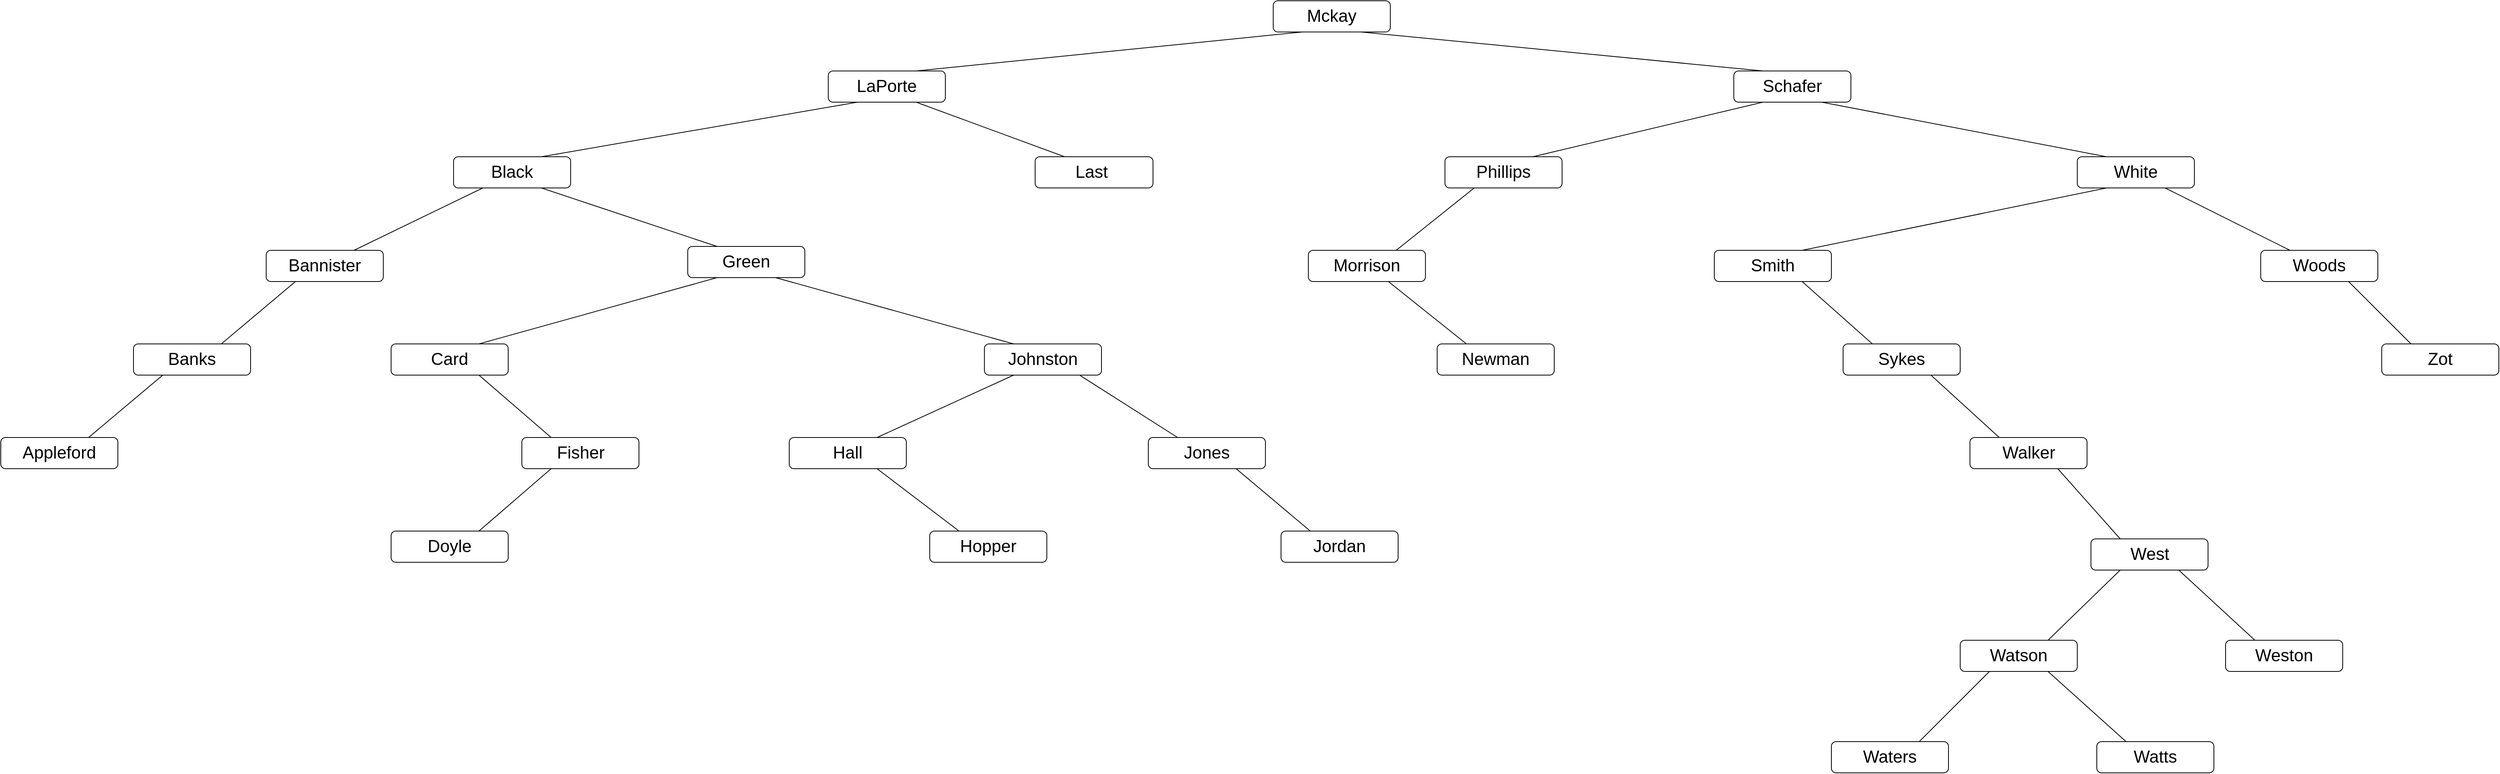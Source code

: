 <mxfile version="20.2.2" type="github" pages="5">
  <diagram id="_mv9E0wV8mDrfRzDDcEX" name="BST Insertion">
    <mxGraphModel dx="3553" dy="1787" grid="1" gridSize="10" guides="1" tooltips="1" connect="1" arrows="1" fold="1" page="1" pageScale="1" pageWidth="1100" pageHeight="850" math="0" shadow="0">
      <root>
        <mxCell id="0" />
        <mxCell id="1" parent="0" />
        <mxCell id="T1GDGBm0fuI28Ggl6Hfn-3" style="rounded=0;orthogonalLoop=1;jettySize=auto;html=1;exitX=0.25;exitY=1;exitDx=0;exitDy=0;entryX=0.75;entryY=0;entryDx=0;entryDy=0;fontFamily=Helvetica;fontSize=22;endArrow=none;endFill=0;" parent="1" source="1rU4Aop7fEr0swGjG1yO-1" target="T1GDGBm0fuI28Ggl6Hfn-2" edge="1">
          <mxGeometry relative="1" as="geometry" />
        </mxCell>
        <mxCell id="1rU4Aop7fEr0swGjG1yO-1" value="&lt;font style=&quot;font-size: 22px;&quot;&gt;Mckay&lt;/font&gt;" style="rounded=1;whiteSpace=wrap;html=1;" parent="1" vertex="1">
          <mxGeometry x="1130" y="70" width="150" height="40" as="geometry" />
        </mxCell>
        <mxCell id="T1GDGBm0fuI28Ggl6Hfn-1" value="&lt;font style=&quot;font-size: 22px;&quot;&gt;Schafer&lt;/font&gt;" style="rounded=1;whiteSpace=wrap;html=1;" parent="1" vertex="1">
          <mxGeometry x="1720" y="160" width="150" height="40" as="geometry" />
        </mxCell>
        <mxCell id="T1GDGBm0fuI28Ggl6Hfn-2" value="&lt;font style=&quot;font-size: 22px;&quot;&gt;LaPorte&lt;/font&gt;" style="rounded=1;whiteSpace=wrap;html=1;" parent="1" vertex="1">
          <mxGeometry x="560" y="160" width="150" height="40" as="geometry" />
        </mxCell>
        <mxCell id="T1GDGBm0fuI28Ggl6Hfn-5" style="rounded=0;orthogonalLoop=1;jettySize=auto;html=1;exitX=0.75;exitY=1;exitDx=0;exitDy=0;entryX=0.25;entryY=0;entryDx=0;entryDy=0;fontFamily=Helvetica;fontSize=22;endArrow=none;endFill=0;" parent="1" source="1rU4Aop7fEr0swGjG1yO-1" target="T1GDGBm0fuI28Ggl6Hfn-1" edge="1">
          <mxGeometry relative="1" as="geometry">
            <mxPoint x="1177.5" y="120" as="sourcePoint" />
            <mxPoint x="1042.5" y="170" as="targetPoint" />
          </mxGeometry>
        </mxCell>
        <mxCell id="T1GDGBm0fuI28Ggl6Hfn-6" style="rounded=0;orthogonalLoop=1;jettySize=auto;html=1;exitX=0.25;exitY=1;exitDx=0;exitDy=0;entryX=0.75;entryY=0;entryDx=0;entryDy=0;fontFamily=Helvetica;fontSize=22;endArrow=none;endFill=0;" parent="1" source="T1GDGBm0fuI28Ggl6Hfn-2" target="T1GDGBm0fuI28Ggl6Hfn-8" edge="1">
          <mxGeometry relative="1" as="geometry">
            <mxPoint x="602.5" y="220" as="sourcePoint" />
          </mxGeometry>
        </mxCell>
        <mxCell id="T1GDGBm0fuI28Ggl6Hfn-7" value="&lt;font style=&quot;font-size: 22px;&quot;&gt;Last&amp;nbsp;&lt;/font&gt;" style="rounded=1;whiteSpace=wrap;html=1;" parent="1" vertex="1">
          <mxGeometry x="825" y="270" width="151" height="40" as="geometry" />
        </mxCell>
        <mxCell id="T1GDGBm0fuI28Ggl6Hfn-8" value="&lt;font style=&quot;font-size: 22px;&quot;&gt;Black&lt;/font&gt;" style="rounded=1;whiteSpace=wrap;html=1;" parent="1" vertex="1">
          <mxGeometry x="80" y="270" width="150" height="40" as="geometry" />
        </mxCell>
        <mxCell id="T1GDGBm0fuI28Ggl6Hfn-9" style="rounded=0;orthogonalLoop=1;jettySize=auto;html=1;exitX=0.75;exitY=1;exitDx=0;exitDy=0;entryX=0.25;entryY=0;entryDx=0;entryDy=0;fontFamily=Helvetica;fontSize=22;endArrow=none;endFill=0;" parent="1" source="T1GDGBm0fuI28Ggl6Hfn-2" target="T1GDGBm0fuI28Ggl6Hfn-7" edge="1">
          <mxGeometry relative="1" as="geometry">
            <mxPoint x="677.5" y="220" as="sourcePoint" />
            <mxPoint x="477.5" y="280" as="targetPoint" />
          </mxGeometry>
        </mxCell>
        <mxCell id="T1GDGBm0fuI28Ggl6Hfn-10" style="rounded=0;orthogonalLoop=1;jettySize=auto;html=1;exitX=0.25;exitY=1;exitDx=0;exitDy=0;entryX=0.75;entryY=0;entryDx=0;entryDy=0;fontFamily=Helvetica;fontSize=22;endArrow=none;endFill=0;" parent="1" source="T1GDGBm0fuI28Ggl6Hfn-1" target="T1GDGBm0fuI28Ggl6Hfn-12" edge="1">
          <mxGeometry relative="1" as="geometry">
            <mxPoint x="1762.5" y="220" as="sourcePoint" />
          </mxGeometry>
        </mxCell>
        <mxCell id="T1GDGBm0fuI28Ggl6Hfn-11" value="&lt;font style=&quot;font-size: 22px;&quot;&gt;White&lt;/font&gt;" style="rounded=1;whiteSpace=wrap;html=1;" parent="1" vertex="1">
          <mxGeometry x="2160" y="270" width="150" height="40" as="geometry" />
        </mxCell>
        <mxCell id="T1GDGBm0fuI28Ggl6Hfn-12" value="&lt;font style=&quot;font-size: 22px;&quot;&gt;Phillips&lt;/font&gt;" style="rounded=1;whiteSpace=wrap;html=1;" parent="1" vertex="1">
          <mxGeometry x="1350" y="270" width="150" height="40" as="geometry" />
        </mxCell>
        <mxCell id="T1GDGBm0fuI28Ggl6Hfn-13" style="rounded=0;orthogonalLoop=1;jettySize=auto;html=1;exitX=0.75;exitY=1;exitDx=0;exitDy=0;entryX=0.25;entryY=0;entryDx=0;entryDy=0;fontFamily=Helvetica;fontSize=22;endArrow=none;endFill=0;" parent="1" source="T1GDGBm0fuI28Ggl6Hfn-1" target="T1GDGBm0fuI28Ggl6Hfn-11" edge="1">
          <mxGeometry relative="1" as="geometry">
            <mxPoint x="1837.5" y="220" as="sourcePoint" />
            <mxPoint x="1642.5" y="300" as="targetPoint" />
          </mxGeometry>
        </mxCell>
        <mxCell id="T1GDGBm0fuI28Ggl6Hfn-14" style="rounded=0;orthogonalLoop=1;jettySize=auto;html=1;exitX=0.25;exitY=1;exitDx=0;exitDy=0;entryX=0.75;entryY=0;entryDx=0;entryDy=0;fontFamily=Helvetica;fontSize=22;endArrow=none;endFill=0;" parent="1" source="T1GDGBm0fuI28Ggl6Hfn-8" target="T1GDGBm0fuI28Ggl6Hfn-16" edge="1">
          <mxGeometry relative="1" as="geometry">
            <mxPoint x="222.5" y="320" as="sourcePoint" />
          </mxGeometry>
        </mxCell>
        <mxCell id="T1GDGBm0fuI28Ggl6Hfn-15" value="&lt;font style=&quot;font-size: 22px;&quot;&gt;Green&lt;/font&gt;" style="rounded=1;whiteSpace=wrap;html=1;" parent="1" vertex="1">
          <mxGeometry x="380" y="385" width="150" height="40" as="geometry" />
        </mxCell>
        <mxCell id="T1GDGBm0fuI28Ggl6Hfn-16" value="&lt;font style=&quot;font-size: 22px;&quot;&gt;Bannister&lt;/font&gt;" style="rounded=1;whiteSpace=wrap;html=1;" parent="1" vertex="1">
          <mxGeometry x="-160" y="390" width="150" height="40" as="geometry" />
        </mxCell>
        <mxCell id="T1GDGBm0fuI28Ggl6Hfn-17" style="rounded=0;orthogonalLoop=1;jettySize=auto;html=1;exitX=0.75;exitY=1;exitDx=0;exitDy=0;entryX=0.25;entryY=0;entryDx=0;entryDy=0;fontFamily=Helvetica;fontSize=22;endArrow=none;endFill=0;" parent="1" source="T1GDGBm0fuI28Ggl6Hfn-8" target="T1GDGBm0fuI28Ggl6Hfn-15" edge="1">
          <mxGeometry relative="1" as="geometry">
            <mxPoint x="297.5" y="320" as="sourcePoint" />
            <mxPoint x="102.5" y="400" as="targetPoint" />
          </mxGeometry>
        </mxCell>
        <mxCell id="T1GDGBm0fuI28Ggl6Hfn-22" style="rounded=0;orthogonalLoop=1;jettySize=auto;html=1;entryX=0.75;entryY=0;entryDx=0;entryDy=0;fontFamily=Helvetica;fontSize=22;endArrow=none;endFill=0;exitX=0.25;exitY=1;exitDx=0;exitDy=0;" parent="1" source="T1GDGBm0fuI28Ggl6Hfn-12" target="T1GDGBm0fuI28Ggl6Hfn-24" edge="1">
          <mxGeometry relative="1" as="geometry">
            <mxPoint x="1410" y="360" as="sourcePoint" />
          </mxGeometry>
        </mxCell>
        <mxCell id="T1GDGBm0fuI28Ggl6Hfn-24" value="&lt;font style=&quot;font-size: 22px;&quot;&gt;Morrison&lt;/font&gt;" style="rounded=1;whiteSpace=wrap;html=1;" parent="1" vertex="1">
          <mxGeometry x="1175" y="390" width="150" height="40" as="geometry" />
        </mxCell>
        <mxCell id="T1GDGBm0fuI28Ggl6Hfn-26" style="rounded=0;orthogonalLoop=1;jettySize=auto;html=1;exitX=0.25;exitY=1;exitDx=0;exitDy=0;entryX=0.75;entryY=0;entryDx=0;entryDy=0;fontFamily=Helvetica;fontSize=22;endArrow=none;endFill=0;" parent="1" source="T1GDGBm0fuI28Ggl6Hfn-11" target="T1GDGBm0fuI28Ggl6Hfn-28" edge="1">
          <mxGeometry relative="1" as="geometry">
            <mxPoint x="2197.25" y="320" as="sourcePoint" />
          </mxGeometry>
        </mxCell>
        <mxCell id="T1GDGBm0fuI28Ggl6Hfn-27" value="&lt;font style=&quot;font-size: 22px;&quot;&gt;Woods&lt;/font&gt;" style="rounded=1;whiteSpace=wrap;html=1;" parent="1" vertex="1">
          <mxGeometry x="2395" y="390" width="150" height="40" as="geometry" />
        </mxCell>
        <mxCell id="T1GDGBm0fuI28Ggl6Hfn-28" value="&lt;font style=&quot;font-size: 22px;&quot;&gt;Smith&lt;/font&gt;" style="rounded=1;whiteSpace=wrap;html=1;" parent="1" vertex="1">
          <mxGeometry x="1695" y="390" width="150" height="40" as="geometry" />
        </mxCell>
        <mxCell id="T1GDGBm0fuI28Ggl6Hfn-29" style="rounded=0;orthogonalLoop=1;jettySize=auto;html=1;exitX=0.75;exitY=1;exitDx=0;exitDy=0;entryX=0.25;entryY=0;entryDx=0;entryDy=0;fontFamily=Helvetica;fontSize=22;endArrow=none;endFill=0;" parent="1" source="T1GDGBm0fuI28Ggl6Hfn-11" target="T1GDGBm0fuI28Ggl6Hfn-27" edge="1">
          <mxGeometry relative="1" as="geometry">
            <mxPoint x="2272.75" y="320" as="sourcePoint" />
            <mxPoint x="2137.5" y="420" as="targetPoint" />
          </mxGeometry>
        </mxCell>
        <mxCell id="T1GDGBm0fuI28Ggl6Hfn-30" style="rounded=0;orthogonalLoop=1;jettySize=auto;html=1;exitX=0.25;exitY=1;exitDx=0;exitDy=0;entryX=0.75;entryY=0;entryDx=0;entryDy=0;fontFamily=Helvetica;fontSize=22;endArrow=none;endFill=0;" parent="1" source="T1GDGBm0fuI28Ggl6Hfn-16" target="T1GDGBm0fuI28Ggl6Hfn-31" edge="1">
          <mxGeometry relative="1" as="geometry">
            <mxPoint x="-117.5" y="440" as="sourcePoint" />
          </mxGeometry>
        </mxCell>
        <mxCell id="T1GDGBm0fuI28Ggl6Hfn-31" value="&lt;font style=&quot;font-size: 22px;&quot;&gt;Banks&lt;/font&gt;" style="rounded=1;whiteSpace=wrap;html=1;" parent="1" vertex="1">
          <mxGeometry x="-330" y="510" width="150" height="40" as="geometry" />
        </mxCell>
        <mxCell id="T1GDGBm0fuI28Ggl6Hfn-32" style="rounded=0;orthogonalLoop=1;jettySize=auto;html=1;exitX=0.25;exitY=1;exitDx=0;exitDy=0;entryX=0.75;entryY=0;entryDx=0;entryDy=0;fontFamily=Helvetica;fontSize=22;endArrow=none;endFill=0;" parent="1" source="T1GDGBm0fuI28Ggl6Hfn-15" target="T1GDGBm0fuI28Ggl6Hfn-34" edge="1">
          <mxGeometry relative="1" as="geometry">
            <mxPoint x="482.5" y="450" as="sourcePoint" />
          </mxGeometry>
        </mxCell>
        <mxCell id="T1GDGBm0fuI28Ggl6Hfn-33" value="&lt;font style=&quot;font-size: 22px;&quot;&gt;Johnston&lt;/font&gt;" style="rounded=1;whiteSpace=wrap;html=1;" parent="1" vertex="1">
          <mxGeometry x="760" y="510" width="150" height="40" as="geometry" />
        </mxCell>
        <mxCell id="T1GDGBm0fuI28Ggl6Hfn-34" value="&lt;font style=&quot;font-size: 22px;&quot;&gt;Card&lt;/font&gt;" style="rounded=1;whiteSpace=wrap;html=1;" parent="1" vertex="1">
          <mxGeometry y="510" width="150" height="40" as="geometry" />
        </mxCell>
        <mxCell id="T1GDGBm0fuI28Ggl6Hfn-35" style="rounded=0;orthogonalLoop=1;jettySize=auto;html=1;exitX=0.75;exitY=1;exitDx=0;exitDy=0;entryX=0.25;entryY=0;entryDx=0;entryDy=0;fontFamily=Helvetica;fontSize=22;endArrow=none;endFill=0;" parent="1" source="T1GDGBm0fuI28Ggl6Hfn-15" target="T1GDGBm0fuI28Ggl6Hfn-33" edge="1">
          <mxGeometry relative="1" as="geometry">
            <mxPoint x="557.5" y="450" as="sourcePoint" />
            <mxPoint x="422.5" y="560" as="targetPoint" />
          </mxGeometry>
        </mxCell>
        <mxCell id="T1GDGBm0fuI28Ggl6Hfn-36" value="&lt;font style=&quot;font-size: 22px;&quot;&gt;Newman&lt;/font&gt;" style="rounded=1;whiteSpace=wrap;html=1;" parent="1" vertex="1">
          <mxGeometry x="1340" y="510" width="150" height="40" as="geometry" />
        </mxCell>
        <mxCell id="T1GDGBm0fuI28Ggl6Hfn-37" style="rounded=0;orthogonalLoop=1;jettySize=auto;html=1;exitX=0.75;exitY=1;exitDx=0;exitDy=0;entryX=0.25;entryY=0;entryDx=0;entryDy=0;fontFamily=Helvetica;fontSize=22;endArrow=none;endFill=0;" parent="1" target="T1GDGBm0fuI28Ggl6Hfn-36" edge="1">
          <mxGeometry relative="1" as="geometry">
            <mxPoint x="1277.5" y="430" as="sourcePoint" />
            <mxPoint x="1142.5" y="550" as="targetPoint" />
          </mxGeometry>
        </mxCell>
        <mxCell id="T1GDGBm0fuI28Ggl6Hfn-38" style="edgeStyle=none;rounded=0;orthogonalLoop=1;jettySize=auto;html=1;exitX=0.5;exitY=1;exitDx=0;exitDy=0;fontFamily=Helvetica;fontSize=22;endArrow=none;endFill=0;" parent="1" source="T1GDGBm0fuI28Ggl6Hfn-36" target="T1GDGBm0fuI28Ggl6Hfn-36" edge="1">
          <mxGeometry relative="1" as="geometry" />
        </mxCell>
        <mxCell id="T1GDGBm0fuI28Ggl6Hfn-39" value="&lt;font style=&quot;font-size: 22px;&quot;&gt;Sykes&lt;/font&gt;" style="rounded=1;whiteSpace=wrap;html=1;" parent="1" vertex="1">
          <mxGeometry x="1860" y="510" width="150" height="40" as="geometry" />
        </mxCell>
        <mxCell id="T1GDGBm0fuI28Ggl6Hfn-40" style="rounded=0;orthogonalLoop=1;jettySize=auto;html=1;entryX=0.25;entryY=0;entryDx=0;entryDy=0;fontFamily=Helvetica;fontSize=22;endArrow=none;endFill=0;exitX=0.75;exitY=1;exitDx=0;exitDy=0;" parent="1" source="T1GDGBm0fuI28Ggl6Hfn-28" target="T1GDGBm0fuI28Ggl6Hfn-39" edge="1">
          <mxGeometry relative="1" as="geometry">
            <mxPoint x="1810" y="450" as="sourcePoint" />
            <mxPoint x="1655.0" y="560" as="targetPoint" />
          </mxGeometry>
        </mxCell>
        <mxCell id="T1GDGBm0fuI28Ggl6Hfn-41" style="edgeStyle=none;rounded=0;orthogonalLoop=1;jettySize=auto;html=1;exitX=0.5;exitY=1;exitDx=0;exitDy=0;fontFamily=Helvetica;fontSize=22;endArrow=none;endFill=0;" parent="1" source="T1GDGBm0fuI28Ggl6Hfn-39" target="T1GDGBm0fuI28Ggl6Hfn-39" edge="1">
          <mxGeometry relative="1" as="geometry" />
        </mxCell>
        <mxCell id="T1GDGBm0fuI28Ggl6Hfn-42" value="&lt;font style=&quot;font-size: 22px;&quot;&gt;Zot&lt;/font&gt;" style="rounded=1;whiteSpace=wrap;html=1;" parent="1" vertex="1">
          <mxGeometry x="2550" y="510" width="150" height="40" as="geometry" />
        </mxCell>
        <mxCell id="T1GDGBm0fuI28Ggl6Hfn-43" style="rounded=0;orthogonalLoop=1;jettySize=auto;html=1;entryX=0.25;entryY=0;entryDx=0;entryDy=0;fontFamily=Helvetica;fontSize=22;endArrow=none;endFill=0;exitX=0.75;exitY=1;exitDx=0;exitDy=0;" parent="1" source="T1GDGBm0fuI28Ggl6Hfn-27" target="T1GDGBm0fuI28Ggl6Hfn-42" edge="1">
          <mxGeometry relative="1" as="geometry">
            <mxPoint x="2500" y="440" as="sourcePoint" />
            <mxPoint x="2347.5" y="570" as="targetPoint" />
          </mxGeometry>
        </mxCell>
        <mxCell id="T1GDGBm0fuI28Ggl6Hfn-44" style="edgeStyle=none;rounded=0;orthogonalLoop=1;jettySize=auto;html=1;exitX=0.5;exitY=1;exitDx=0;exitDy=0;fontFamily=Helvetica;fontSize=22;endArrow=none;endFill=0;" parent="1" source="T1GDGBm0fuI28Ggl6Hfn-42" target="T1GDGBm0fuI28Ggl6Hfn-42" edge="1">
          <mxGeometry relative="1" as="geometry" />
        </mxCell>
        <mxCell id="T1GDGBm0fuI28Ggl6Hfn-45" style="rounded=0;orthogonalLoop=1;jettySize=auto;html=1;exitX=0.25;exitY=1;exitDx=0;exitDy=0;entryX=0.75;entryY=0;entryDx=0;entryDy=0;fontFamily=Helvetica;fontSize=22;endArrow=none;endFill=0;" parent="1" source="T1GDGBm0fuI28Ggl6Hfn-31" target="T1GDGBm0fuI28Ggl6Hfn-46" edge="1">
          <mxGeometry relative="1" as="geometry">
            <mxPoint x="-292.5" y="560" as="sourcePoint" />
          </mxGeometry>
        </mxCell>
        <mxCell id="T1GDGBm0fuI28Ggl6Hfn-46" value="&lt;font style=&quot;font-size: 22px;&quot;&gt;Appleford&lt;/font&gt;" style="rounded=1;whiteSpace=wrap;html=1;" parent="1" vertex="1">
          <mxGeometry x="-500" y="630" width="150" height="40" as="geometry" />
        </mxCell>
        <mxCell id="T1GDGBm0fuI28Ggl6Hfn-47" value="&lt;font style=&quot;font-size: 22px;&quot;&gt;Fisher&lt;/font&gt;" style="rounded=1;whiteSpace=wrap;html=1;" parent="1" vertex="1">
          <mxGeometry x="167.5" y="630" width="150" height="40" as="geometry" />
        </mxCell>
        <mxCell id="T1GDGBm0fuI28Ggl6Hfn-48" style="rounded=0;orthogonalLoop=1;jettySize=auto;html=1;exitX=0.75;exitY=1;exitDx=0;exitDy=0;entryX=0.25;entryY=0;entryDx=0;entryDy=0;fontFamily=Helvetica;fontSize=22;endArrow=none;endFill=0;" parent="1" source="T1GDGBm0fuI28Ggl6Hfn-34" target="T1GDGBm0fuI28Ggl6Hfn-47" edge="1">
          <mxGeometry relative="1" as="geometry">
            <mxPoint x="110" y="570" as="sourcePoint" />
            <mxPoint x="-30.0" y="700" as="targetPoint" />
          </mxGeometry>
        </mxCell>
        <mxCell id="T1GDGBm0fuI28Ggl6Hfn-49" style="rounded=0;orthogonalLoop=1;jettySize=auto;html=1;exitX=0.25;exitY=1;exitDx=0;exitDy=0;entryX=0.75;entryY=0;entryDx=0;entryDy=0;fontFamily=Helvetica;fontSize=22;endArrow=none;endFill=0;" parent="1" source="T1GDGBm0fuI28Ggl6Hfn-33" target="T1GDGBm0fuI28Ggl6Hfn-51" edge="1">
          <mxGeometry relative="1" as="geometry">
            <mxPoint x="827.5" y="570" as="sourcePoint" />
          </mxGeometry>
        </mxCell>
        <mxCell id="T1GDGBm0fuI28Ggl6Hfn-50" value="&lt;font style=&quot;font-size: 22px;&quot;&gt;Jones&lt;/font&gt;" style="rounded=1;whiteSpace=wrap;html=1;" parent="1" vertex="1">
          <mxGeometry x="970" y="630" width="150" height="40" as="geometry" />
        </mxCell>
        <mxCell id="T1GDGBm0fuI28Ggl6Hfn-51" value="&lt;font style=&quot;font-size: 22px;&quot;&gt;Hall&lt;/font&gt;" style="rounded=1;whiteSpace=wrap;html=1;" parent="1" vertex="1">
          <mxGeometry x="510" y="630" width="150" height="40" as="geometry" />
        </mxCell>
        <mxCell id="T1GDGBm0fuI28Ggl6Hfn-52" style="rounded=0;orthogonalLoop=1;jettySize=auto;html=1;exitX=0.817;exitY=1.011;exitDx=0;exitDy=0;entryX=0.25;entryY=0;entryDx=0;entryDy=0;fontFamily=Helvetica;fontSize=22;endArrow=none;endFill=0;exitPerimeter=0;" parent="1" source="T1GDGBm0fuI28Ggl6Hfn-33" target="T1GDGBm0fuI28Ggl6Hfn-50" edge="1">
          <mxGeometry relative="1" as="geometry">
            <mxPoint x="902.5" y="570" as="sourcePoint" />
            <mxPoint x="762.5" y="700" as="targetPoint" />
          </mxGeometry>
        </mxCell>
        <mxCell id="T1GDGBm0fuI28Ggl6Hfn-53" value="&lt;font style=&quot;font-size: 22px;&quot;&gt;Walker&lt;/font&gt;" style="rounded=1;whiteSpace=wrap;html=1;" parent="1" vertex="1">
          <mxGeometry x="2022.5" y="630" width="150" height="40" as="geometry" />
        </mxCell>
        <mxCell id="T1GDGBm0fuI28Ggl6Hfn-54" style="rounded=0;orthogonalLoop=1;jettySize=auto;html=1;entryX=0.25;entryY=0;entryDx=0;entryDy=0;fontFamily=Helvetica;fontSize=22;endArrow=none;endFill=0;exitX=0.75;exitY=1;exitDx=0;exitDy=0;" parent="1" source="T1GDGBm0fuI28Ggl6Hfn-39" target="T1GDGBm0fuI28Ggl6Hfn-53" edge="1">
          <mxGeometry relative="1" as="geometry">
            <mxPoint x="1970" y="560" as="sourcePoint" />
            <mxPoint x="1817.5" y="690" as="targetPoint" />
          </mxGeometry>
        </mxCell>
        <mxCell id="T1GDGBm0fuI28Ggl6Hfn-55" style="edgeStyle=none;rounded=0;orthogonalLoop=1;jettySize=auto;html=1;exitX=0.5;exitY=1;exitDx=0;exitDy=0;fontFamily=Helvetica;fontSize=22;endArrow=none;endFill=0;" parent="1" source="T1GDGBm0fuI28Ggl6Hfn-53" target="T1GDGBm0fuI28Ggl6Hfn-53" edge="1">
          <mxGeometry relative="1" as="geometry" />
        </mxCell>
        <mxCell id="T1GDGBm0fuI28Ggl6Hfn-56" style="rounded=0;orthogonalLoop=1;jettySize=auto;html=1;exitX=0.25;exitY=1;exitDx=0;exitDy=0;entryX=0.75;entryY=0;entryDx=0;entryDy=0;fontFamily=Helvetica;fontSize=22;endArrow=none;endFill=0;" parent="1" source="T1GDGBm0fuI28Ggl6Hfn-47" target="T1GDGBm0fuI28Ggl6Hfn-57" edge="1">
          <mxGeometry relative="1" as="geometry">
            <mxPoint x="217.5" y="680" as="sourcePoint" />
          </mxGeometry>
        </mxCell>
        <mxCell id="T1GDGBm0fuI28Ggl6Hfn-57" value="&lt;font style=&quot;font-size: 22px;&quot;&gt;Doyle&lt;/font&gt;" style="rounded=1;whiteSpace=wrap;html=1;" parent="1" vertex="1">
          <mxGeometry y="750" width="150" height="40" as="geometry" />
        </mxCell>
        <mxCell id="T1GDGBm0fuI28Ggl6Hfn-58" value="&lt;font style=&quot;font-size: 22px;&quot;&gt;Hopper&lt;/font&gt;" style="rounded=1;whiteSpace=wrap;html=1;" parent="1" vertex="1">
          <mxGeometry x="690" y="750" width="150" height="40" as="geometry" />
        </mxCell>
        <mxCell id="T1GDGBm0fuI28Ggl6Hfn-59" style="rounded=0;orthogonalLoop=1;jettySize=auto;html=1;exitX=0.75;exitY=1;exitDx=0;exitDy=0;entryX=0.25;entryY=0;entryDx=0;entryDy=0;fontFamily=Helvetica;fontSize=22;endArrow=none;endFill=0;" parent="1" source="T1GDGBm0fuI28Ggl6Hfn-51" target="T1GDGBm0fuI28Ggl6Hfn-58" edge="1">
          <mxGeometry relative="1" as="geometry">
            <mxPoint x="625.05" y="660.44" as="sourcePoint" />
            <mxPoint x="482.5" y="820" as="targetPoint" />
          </mxGeometry>
        </mxCell>
        <mxCell id="T1GDGBm0fuI28Ggl6Hfn-60" value="&lt;font style=&quot;font-size: 22px;&quot;&gt;Jordan&lt;/font&gt;" style="rounded=1;whiteSpace=wrap;html=1;" parent="1" vertex="1">
          <mxGeometry x="1140" y="750" width="150" height="40" as="geometry" />
        </mxCell>
        <mxCell id="T1GDGBm0fuI28Ggl6Hfn-61" style="rounded=0;orthogonalLoop=1;jettySize=auto;html=1;exitX=0.75;exitY=1;exitDx=0;exitDy=0;entryX=0.25;entryY=0;entryDx=0;entryDy=0;fontFamily=Helvetica;fontSize=22;endArrow=none;endFill=0;" parent="1" source="T1GDGBm0fuI28Ggl6Hfn-50" target="T1GDGBm0fuI28Ggl6Hfn-60" edge="1">
          <mxGeometry relative="1" as="geometry">
            <mxPoint x="1090" y="680" as="sourcePoint" />
            <mxPoint x="950.0" y="830" as="targetPoint" />
          </mxGeometry>
        </mxCell>
        <mxCell id="T1GDGBm0fuI28Ggl6Hfn-62" style="edgeStyle=none;rounded=0;orthogonalLoop=1;jettySize=auto;html=1;exitX=0.5;exitY=1;exitDx=0;exitDy=0;fontFamily=Helvetica;fontSize=22;endArrow=none;endFill=0;" parent="1" edge="1">
          <mxGeometry relative="1" as="geometry">
            <mxPoint x="2090" y="680" as="sourcePoint" />
            <mxPoint x="2090" y="680" as="targetPoint" />
          </mxGeometry>
        </mxCell>
        <mxCell id="T1GDGBm0fuI28Ggl6Hfn-63" value="&lt;font style=&quot;font-size: 22px;&quot;&gt;West&lt;/font&gt;" style="rounded=1;whiteSpace=wrap;html=1;" parent="1" vertex="1">
          <mxGeometry x="2177.5" y="760" width="150" height="40" as="geometry" />
        </mxCell>
        <mxCell id="T1GDGBm0fuI28Ggl6Hfn-64" style="rounded=0;orthogonalLoop=1;jettySize=auto;html=1;entryX=0.25;entryY=0;entryDx=0;entryDy=0;fontFamily=Helvetica;fontSize=22;endArrow=none;endFill=0;exitX=0.75;exitY=1;exitDx=0;exitDy=0;" parent="1" source="T1GDGBm0fuI28Ggl6Hfn-53" target="T1GDGBm0fuI28Ggl6Hfn-63" edge="1">
          <mxGeometry relative="1" as="geometry">
            <mxPoint x="2127.5" y="680" as="sourcePoint" />
            <mxPoint x="1972.5" y="820" as="targetPoint" />
          </mxGeometry>
        </mxCell>
        <mxCell id="T1GDGBm0fuI28Ggl6Hfn-65" style="edgeStyle=none;rounded=0;orthogonalLoop=1;jettySize=auto;html=1;exitX=0.5;exitY=1;exitDx=0;exitDy=0;fontFamily=Helvetica;fontSize=22;endArrow=none;endFill=0;" parent="1" source="T1GDGBm0fuI28Ggl6Hfn-63" target="T1GDGBm0fuI28Ggl6Hfn-63" edge="1">
          <mxGeometry relative="1" as="geometry" />
        </mxCell>
        <mxCell id="T1GDGBm0fuI28Ggl6Hfn-66" style="rounded=0;orthogonalLoop=1;jettySize=auto;html=1;exitX=0.25;exitY=1;exitDx=0;exitDy=0;entryX=0.75;entryY=0;entryDx=0;entryDy=0;fontFamily=Helvetica;fontSize=22;endArrow=none;endFill=0;" parent="1" source="T1GDGBm0fuI28Ggl6Hfn-63" target="T1GDGBm0fuI28Ggl6Hfn-68" edge="1">
          <mxGeometry relative="1" as="geometry">
            <mxPoint x="2207.5" y="810" as="sourcePoint" />
          </mxGeometry>
        </mxCell>
        <mxCell id="T1GDGBm0fuI28Ggl6Hfn-67" value="&lt;font style=&quot;font-size: 22px;&quot;&gt;Weston&lt;/font&gt;" style="rounded=1;whiteSpace=wrap;html=1;" parent="1" vertex="1">
          <mxGeometry x="2350" y="890" width="150" height="40" as="geometry" />
        </mxCell>
        <mxCell id="T1GDGBm0fuI28Ggl6Hfn-68" value="&lt;font style=&quot;font-size: 22px;&quot;&gt;Watson&lt;/font&gt;" style="rounded=1;whiteSpace=wrap;html=1;" parent="1" vertex="1">
          <mxGeometry x="2010" y="890" width="150" height="40" as="geometry" />
        </mxCell>
        <mxCell id="T1GDGBm0fuI28Ggl6Hfn-69" style="rounded=0;orthogonalLoop=1;jettySize=auto;html=1;exitX=0.75;exitY=1;exitDx=0;exitDy=0;entryX=0.25;entryY=0;entryDx=0;entryDy=0;fontFamily=Helvetica;fontSize=22;endArrow=none;endFill=0;" parent="1" source="T1GDGBm0fuI28Ggl6Hfn-63" target="T1GDGBm0fuI28Ggl6Hfn-67" edge="1">
          <mxGeometry relative="1" as="geometry">
            <mxPoint x="2292.55" y="810.44" as="sourcePoint" />
            <mxPoint x="2172.5" y="960" as="targetPoint" />
          </mxGeometry>
        </mxCell>
        <mxCell id="T1GDGBm0fuI28Ggl6Hfn-70" style="edgeStyle=none;rounded=0;orthogonalLoop=1;jettySize=auto;html=1;exitX=0.5;exitY=1;exitDx=0;exitDy=0;fontFamily=Helvetica;fontSize=22;endArrow=none;endFill=0;" parent="1" edge="1">
          <mxGeometry relative="1" as="geometry">
            <mxPoint x="2087.5" y="950" as="sourcePoint" />
            <mxPoint x="2087.5" y="950" as="targetPoint" />
          </mxGeometry>
        </mxCell>
        <mxCell id="T1GDGBm0fuI28Ggl6Hfn-71" style="rounded=0;orthogonalLoop=1;jettySize=auto;html=1;exitX=0.25;exitY=1;exitDx=0;exitDy=0;entryX=0.75;entryY=0;entryDx=0;entryDy=0;fontFamily=Helvetica;fontSize=22;endArrow=none;endFill=0;" parent="1" source="T1GDGBm0fuI28Ggl6Hfn-68" target="T1GDGBm0fuI28Ggl6Hfn-73" edge="1">
          <mxGeometry relative="1" as="geometry">
            <mxPoint x="2050" y="950" as="sourcePoint" />
          </mxGeometry>
        </mxCell>
        <mxCell id="T1GDGBm0fuI28Ggl6Hfn-72" value="&lt;font style=&quot;font-size: 22px;&quot;&gt;Watts&lt;/font&gt;" style="rounded=1;whiteSpace=wrap;html=1;" parent="1" vertex="1">
          <mxGeometry x="2185" y="1020" width="150" height="40" as="geometry" />
        </mxCell>
        <mxCell id="T1GDGBm0fuI28Ggl6Hfn-73" value="&lt;font style=&quot;font-size: 22px;&quot;&gt;Waters&lt;/font&gt;" style="rounded=1;whiteSpace=wrap;html=1;" parent="1" vertex="1">
          <mxGeometry x="1845" y="1020" width="150" height="40" as="geometry" />
        </mxCell>
        <mxCell id="T1GDGBm0fuI28Ggl6Hfn-74" style="rounded=0;orthogonalLoop=1;jettySize=auto;html=1;exitX=0.75;exitY=1;exitDx=0;exitDy=0;entryX=0.25;entryY=0;entryDx=0;entryDy=0;fontFamily=Helvetica;fontSize=22;endArrow=none;endFill=0;" parent="1" source="T1GDGBm0fuI28Ggl6Hfn-68" target="T1GDGBm0fuI28Ggl6Hfn-72" edge="1">
          <mxGeometry relative="1" as="geometry">
            <mxPoint x="2125" y="950" as="sourcePoint" />
            <mxPoint x="2007.5" y="1110" as="targetPoint" />
          </mxGeometry>
        </mxCell>
      </root>
    </mxGraphModel>
  </diagram>
  <diagram id="6xaCN7aZDncrAtk_eHHG" name="BST After Deleting Values">
    <mxGraphModel dx="3794" dy="2144" grid="1" gridSize="10" guides="1" tooltips="1" connect="1" arrows="1" fold="1" page="1" pageScale="1" pageWidth="850" pageHeight="1100" math="0" shadow="0">
      <root>
        <mxCell id="0" />
        <mxCell id="1" parent="0" />
        <mxCell id="-YMF3FI-XcIs63ubL-Bh-1" style="rounded=0;orthogonalLoop=1;jettySize=auto;html=1;exitX=0.25;exitY=1;exitDx=0;exitDy=0;entryX=0.75;entryY=0;entryDx=0;entryDy=0;fontFamily=Helvetica;fontSize=22;endArrow=none;endFill=0;" edge="1" parent="1" source="-YMF3FI-XcIs63ubL-Bh-2" target="-YMF3FI-XcIs63ubL-Bh-4">
          <mxGeometry relative="1" as="geometry" />
        </mxCell>
        <mxCell id="-YMF3FI-XcIs63ubL-Bh-2" value="&lt;span style=&quot;font-size: 22px;&quot;&gt;Morrison&lt;/span&gt;" style="rounded=1;whiteSpace=wrap;html=1;" vertex="1" parent="1">
          <mxGeometry x="1130" y="70" width="150" height="40" as="geometry" />
        </mxCell>
        <mxCell id="-YMF3FI-XcIs63ubL-Bh-3" value="&lt;font style=&quot;font-size: 22px;&quot;&gt;Schafer&lt;/font&gt;" style="rounded=1;whiteSpace=wrap;html=1;" vertex="1" parent="1">
          <mxGeometry x="1720" y="160" width="150" height="40" as="geometry" />
        </mxCell>
        <mxCell id="-YMF3FI-XcIs63ubL-Bh-4" value="&lt;font style=&quot;font-size: 22px;&quot;&gt;LaPorte&lt;/font&gt;" style="rounded=1;whiteSpace=wrap;html=1;" vertex="1" parent="1">
          <mxGeometry x="560" y="160" width="150" height="40" as="geometry" />
        </mxCell>
        <mxCell id="-YMF3FI-XcIs63ubL-Bh-5" style="rounded=0;orthogonalLoop=1;jettySize=auto;html=1;exitX=0.75;exitY=1;exitDx=0;exitDy=0;entryX=0.25;entryY=0;entryDx=0;entryDy=0;fontFamily=Helvetica;fontSize=22;endArrow=none;endFill=0;" edge="1" parent="1" source="-YMF3FI-XcIs63ubL-Bh-2" target="-YMF3FI-XcIs63ubL-Bh-3">
          <mxGeometry relative="1" as="geometry">
            <mxPoint x="1177.5" y="120" as="sourcePoint" />
            <mxPoint x="1042.5" y="170" as="targetPoint" />
          </mxGeometry>
        </mxCell>
        <mxCell id="-YMF3FI-XcIs63ubL-Bh-6" style="rounded=0;orthogonalLoop=1;jettySize=auto;html=1;exitX=0.25;exitY=1;exitDx=0;exitDy=0;entryX=0.75;entryY=0;entryDx=0;entryDy=0;fontFamily=Helvetica;fontSize=22;endArrow=none;endFill=0;" edge="1" parent="1" source="-YMF3FI-XcIs63ubL-Bh-4" target="-YMF3FI-XcIs63ubL-Bh-8">
          <mxGeometry relative="1" as="geometry">
            <mxPoint x="602.5" y="220" as="sourcePoint" />
          </mxGeometry>
        </mxCell>
        <mxCell id="-YMF3FI-XcIs63ubL-Bh-7" value="&lt;font style=&quot;font-size: 22px;&quot;&gt;Last&amp;nbsp;&lt;/font&gt;" style="rounded=1;whiteSpace=wrap;html=1;" vertex="1" parent="1">
          <mxGeometry x="825" y="270" width="151" height="40" as="geometry" />
        </mxCell>
        <mxCell id="-YMF3FI-XcIs63ubL-Bh-8" value="&lt;span style=&quot;font-size: 22px;&quot;&gt;Card&lt;/span&gt;" style="rounded=1;whiteSpace=wrap;html=1;" vertex="1" parent="1">
          <mxGeometry x="80" y="270" width="150" height="40" as="geometry" />
        </mxCell>
        <mxCell id="-YMF3FI-XcIs63ubL-Bh-9" style="rounded=0;orthogonalLoop=1;jettySize=auto;html=1;exitX=0.75;exitY=1;exitDx=0;exitDy=0;entryX=0.25;entryY=0;entryDx=0;entryDy=0;fontFamily=Helvetica;fontSize=22;endArrow=none;endFill=0;" edge="1" parent="1" source="-YMF3FI-XcIs63ubL-Bh-4" target="-YMF3FI-XcIs63ubL-Bh-7">
          <mxGeometry relative="1" as="geometry">
            <mxPoint x="677.5" y="220" as="sourcePoint" />
            <mxPoint x="477.5" y="280" as="targetPoint" />
          </mxGeometry>
        </mxCell>
        <mxCell id="-YMF3FI-XcIs63ubL-Bh-10" style="rounded=0;orthogonalLoop=1;jettySize=auto;html=1;exitX=0.25;exitY=1;exitDx=0;exitDy=0;entryX=0.75;entryY=0;entryDx=0;entryDy=0;fontFamily=Helvetica;fontSize=22;endArrow=none;endFill=0;" edge="1" parent="1" source="-YMF3FI-XcIs63ubL-Bh-3" target="-YMF3FI-XcIs63ubL-Bh-12">
          <mxGeometry relative="1" as="geometry">
            <mxPoint x="1762.5" y="220" as="sourcePoint" />
          </mxGeometry>
        </mxCell>
        <mxCell id="-YMF3FI-XcIs63ubL-Bh-11" value="&lt;span style=&quot;font-size: 22px;&quot;&gt;Woods&lt;/span&gt;" style="rounded=1;whiteSpace=wrap;html=1;" vertex="1" parent="1">
          <mxGeometry x="2160" y="270" width="150" height="40" as="geometry" />
        </mxCell>
        <mxCell id="-YMF3FI-XcIs63ubL-Bh-12" value="&lt;font style=&quot;font-size: 22px;&quot;&gt;Phillips&lt;/font&gt;" style="rounded=1;whiteSpace=wrap;html=1;" vertex="1" parent="1">
          <mxGeometry x="1350" y="270" width="150" height="40" as="geometry" />
        </mxCell>
        <mxCell id="-YMF3FI-XcIs63ubL-Bh-13" style="rounded=0;orthogonalLoop=1;jettySize=auto;html=1;exitX=0.75;exitY=1;exitDx=0;exitDy=0;entryX=0.25;entryY=0;entryDx=0;entryDy=0;fontFamily=Helvetica;fontSize=22;endArrow=none;endFill=0;" edge="1" parent="1" source="-YMF3FI-XcIs63ubL-Bh-3" target="-YMF3FI-XcIs63ubL-Bh-11">
          <mxGeometry relative="1" as="geometry">
            <mxPoint x="1837.5" y="220" as="sourcePoint" />
            <mxPoint x="1642.5" y="300" as="targetPoint" />
          </mxGeometry>
        </mxCell>
        <mxCell id="-YMF3FI-XcIs63ubL-Bh-14" style="rounded=0;orthogonalLoop=1;jettySize=auto;html=1;exitX=0.25;exitY=1;exitDx=0;exitDy=0;entryX=0.75;entryY=0;entryDx=0;entryDy=0;fontFamily=Helvetica;fontSize=22;endArrow=none;endFill=0;" edge="1" parent="1" source="-YMF3FI-XcIs63ubL-Bh-8" target="-YMF3FI-XcIs63ubL-Bh-16">
          <mxGeometry relative="1" as="geometry">
            <mxPoint x="222.5" y="320" as="sourcePoint" />
          </mxGeometry>
        </mxCell>
        <mxCell id="-YMF3FI-XcIs63ubL-Bh-15" value="&lt;font style=&quot;font-size: 22px;&quot;&gt;Green&lt;/font&gt;" style="rounded=1;whiteSpace=wrap;html=1;" vertex="1" parent="1">
          <mxGeometry x="380" y="385" width="150" height="40" as="geometry" />
        </mxCell>
        <mxCell id="-YMF3FI-XcIs63ubL-Bh-16" value="&lt;font style=&quot;font-size: 22px;&quot;&gt;Bannister&lt;/font&gt;" style="rounded=1;whiteSpace=wrap;html=1;" vertex="1" parent="1">
          <mxGeometry x="-160" y="390" width="150" height="40" as="geometry" />
        </mxCell>
        <mxCell id="-YMF3FI-XcIs63ubL-Bh-17" style="rounded=0;orthogonalLoop=1;jettySize=auto;html=1;exitX=0.75;exitY=1;exitDx=0;exitDy=0;entryX=0.25;entryY=0;entryDx=0;entryDy=0;fontFamily=Helvetica;fontSize=22;endArrow=none;endFill=0;" edge="1" parent="1" source="-YMF3FI-XcIs63ubL-Bh-8" target="-YMF3FI-XcIs63ubL-Bh-15">
          <mxGeometry relative="1" as="geometry">
            <mxPoint x="297.5" y="320" as="sourcePoint" />
            <mxPoint x="102.5" y="400" as="targetPoint" />
          </mxGeometry>
        </mxCell>
        <mxCell id="-YMF3FI-XcIs63ubL-Bh-18" style="rounded=0;orthogonalLoop=1;jettySize=auto;html=1;entryX=0.75;entryY=0;entryDx=0;entryDy=0;fontFamily=Helvetica;fontSize=22;endArrow=none;endFill=0;exitX=0.25;exitY=1;exitDx=0;exitDy=0;" edge="1" parent="1" source="-YMF3FI-XcIs63ubL-Bh-12" target="-YMF3FI-XcIs63ubL-Bh-19">
          <mxGeometry relative="1" as="geometry">
            <mxPoint x="1410" y="360" as="sourcePoint" />
          </mxGeometry>
        </mxCell>
        <mxCell id="-YMF3FI-XcIs63ubL-Bh-19" value="&lt;font style=&quot;font-size: 22px;&quot;&gt;Newman&lt;/font&gt;" style="rounded=1;whiteSpace=wrap;html=1;" vertex="1" parent="1">
          <mxGeometry x="1175" y="390" width="150" height="40" as="geometry" />
        </mxCell>
        <mxCell id="-YMF3FI-XcIs63ubL-Bh-20" style="rounded=0;orthogonalLoop=1;jettySize=auto;html=1;exitX=0.25;exitY=1;exitDx=0;exitDy=0;entryX=0.75;entryY=0;entryDx=0;entryDy=0;fontFamily=Helvetica;fontSize=22;endArrow=none;endFill=0;" edge="1" parent="1" source="-YMF3FI-XcIs63ubL-Bh-11" target="-YMF3FI-XcIs63ubL-Bh-22">
          <mxGeometry relative="1" as="geometry">
            <mxPoint x="2197.25" y="320" as="sourcePoint" />
          </mxGeometry>
        </mxCell>
        <mxCell id="-YMF3FI-XcIs63ubL-Bh-21" value="&lt;span style=&quot;font-size: 22px;&quot;&gt;Zot&lt;/span&gt;" style="rounded=1;whiteSpace=wrap;html=1;" vertex="1" parent="1">
          <mxGeometry x="2395" y="390" width="150" height="40" as="geometry" />
        </mxCell>
        <mxCell id="-YMF3FI-XcIs63ubL-Bh-22" value="&lt;font style=&quot;font-size: 22px;&quot;&gt;Smith&lt;/font&gt;" style="rounded=1;whiteSpace=wrap;html=1;" vertex="1" parent="1">
          <mxGeometry x="1695" y="390" width="150" height="40" as="geometry" />
        </mxCell>
        <mxCell id="-YMF3FI-XcIs63ubL-Bh-23" style="rounded=0;orthogonalLoop=1;jettySize=auto;html=1;exitX=0.75;exitY=1;exitDx=0;exitDy=0;entryX=0.25;entryY=0;entryDx=0;entryDy=0;fontFamily=Helvetica;fontSize=22;endArrow=none;endFill=0;" edge="1" parent="1" source="-YMF3FI-XcIs63ubL-Bh-11" target="-YMF3FI-XcIs63ubL-Bh-21">
          <mxGeometry relative="1" as="geometry">
            <mxPoint x="2272.75" y="320" as="sourcePoint" />
            <mxPoint x="2137.5" y="420" as="targetPoint" />
          </mxGeometry>
        </mxCell>
        <mxCell id="-YMF3FI-XcIs63ubL-Bh-24" style="rounded=0;orthogonalLoop=1;jettySize=auto;html=1;exitX=0.25;exitY=1;exitDx=0;exitDy=0;entryX=0.75;entryY=0;entryDx=0;entryDy=0;fontFamily=Helvetica;fontSize=22;endArrow=none;endFill=0;" edge="1" parent="1" source="-YMF3FI-XcIs63ubL-Bh-16" target="-YMF3FI-XcIs63ubL-Bh-25">
          <mxGeometry relative="1" as="geometry">
            <mxPoint x="-117.5" y="440" as="sourcePoint" />
          </mxGeometry>
        </mxCell>
        <mxCell id="-YMF3FI-XcIs63ubL-Bh-25" value="&lt;font style=&quot;font-size: 22px;&quot;&gt;Banks&lt;/font&gt;" style="rounded=1;whiteSpace=wrap;html=1;" vertex="1" parent="1">
          <mxGeometry x="-330" y="510" width="150" height="40" as="geometry" />
        </mxCell>
        <mxCell id="-YMF3FI-XcIs63ubL-Bh-26" style="rounded=0;orthogonalLoop=1;jettySize=auto;html=1;exitX=0.25;exitY=1;exitDx=0;exitDy=0;entryX=0.75;entryY=0;entryDx=0;entryDy=0;fontFamily=Helvetica;fontSize=22;endArrow=none;endFill=0;" edge="1" parent="1" source="-YMF3FI-XcIs63ubL-Bh-15" target="-YMF3FI-XcIs63ubL-Bh-28">
          <mxGeometry relative="1" as="geometry">
            <mxPoint x="482.5" y="450" as="sourcePoint" />
          </mxGeometry>
        </mxCell>
        <mxCell id="-YMF3FI-XcIs63ubL-Bh-27" value="&lt;font style=&quot;font-size: 22px;&quot;&gt;Johnston&lt;/font&gt;" style="rounded=1;whiteSpace=wrap;html=1;" vertex="1" parent="1">
          <mxGeometry x="760" y="510" width="150" height="40" as="geometry" />
        </mxCell>
        <mxCell id="-YMF3FI-XcIs63ubL-Bh-28" value="&lt;span style=&quot;font-size: 22px;&quot;&gt;Doyle&lt;/span&gt;" style="rounded=1;whiteSpace=wrap;html=1;" vertex="1" parent="1">
          <mxGeometry y="510" width="150" height="40" as="geometry" />
        </mxCell>
        <mxCell id="-YMF3FI-XcIs63ubL-Bh-29" style="rounded=0;orthogonalLoop=1;jettySize=auto;html=1;exitX=0.75;exitY=1;exitDx=0;exitDy=0;entryX=0.25;entryY=0;entryDx=0;entryDy=0;fontFamily=Helvetica;fontSize=22;endArrow=none;endFill=0;" edge="1" parent="1" source="-YMF3FI-XcIs63ubL-Bh-15" target="-YMF3FI-XcIs63ubL-Bh-27">
          <mxGeometry relative="1" as="geometry">
            <mxPoint x="557.5" y="450" as="sourcePoint" />
            <mxPoint x="422.5" y="560" as="targetPoint" />
          </mxGeometry>
        </mxCell>
        <mxCell id="-YMF3FI-XcIs63ubL-Bh-33" value="&lt;font style=&quot;font-size: 22px;&quot;&gt;Sykes&lt;/font&gt;" style="rounded=1;whiteSpace=wrap;html=1;" vertex="1" parent="1">
          <mxGeometry x="1860" y="510" width="150" height="40" as="geometry" />
        </mxCell>
        <mxCell id="-YMF3FI-XcIs63ubL-Bh-34" style="rounded=0;orthogonalLoop=1;jettySize=auto;html=1;entryX=0.25;entryY=0;entryDx=0;entryDy=0;fontFamily=Helvetica;fontSize=22;endArrow=none;endFill=0;exitX=0.75;exitY=1;exitDx=0;exitDy=0;" edge="1" parent="1" source="-YMF3FI-XcIs63ubL-Bh-22" target="-YMF3FI-XcIs63ubL-Bh-33">
          <mxGeometry relative="1" as="geometry">
            <mxPoint x="1810" y="450" as="sourcePoint" />
            <mxPoint x="1655.0" y="560" as="targetPoint" />
          </mxGeometry>
        </mxCell>
        <mxCell id="-YMF3FI-XcIs63ubL-Bh-35" style="edgeStyle=none;rounded=0;orthogonalLoop=1;jettySize=auto;html=1;exitX=0.5;exitY=1;exitDx=0;exitDy=0;fontFamily=Helvetica;fontSize=22;endArrow=none;endFill=0;" edge="1" parent="1" source="-YMF3FI-XcIs63ubL-Bh-33" target="-YMF3FI-XcIs63ubL-Bh-33">
          <mxGeometry relative="1" as="geometry" />
        </mxCell>
        <mxCell id="-YMF3FI-XcIs63ubL-Bh-39" style="rounded=0;orthogonalLoop=1;jettySize=auto;html=1;exitX=0.25;exitY=1;exitDx=0;exitDy=0;entryX=0.75;entryY=0;entryDx=0;entryDy=0;fontFamily=Helvetica;fontSize=22;endArrow=none;endFill=0;" edge="1" parent="1" source="-YMF3FI-XcIs63ubL-Bh-25" target="-YMF3FI-XcIs63ubL-Bh-40">
          <mxGeometry relative="1" as="geometry">
            <mxPoint x="-292.5" y="560" as="sourcePoint" />
          </mxGeometry>
        </mxCell>
        <mxCell id="-YMF3FI-XcIs63ubL-Bh-40" value="&lt;font style=&quot;font-size: 22px;&quot;&gt;Appleford&lt;/font&gt;" style="rounded=1;whiteSpace=wrap;html=1;" vertex="1" parent="1">
          <mxGeometry x="-500" y="630" width="150" height="40" as="geometry" />
        </mxCell>
        <mxCell id="-YMF3FI-XcIs63ubL-Bh-41" value="&lt;font style=&quot;font-size: 22px;&quot;&gt;Fisher&lt;/font&gt;" style="rounded=1;whiteSpace=wrap;html=1;" vertex="1" parent="1">
          <mxGeometry x="167.5" y="630" width="150" height="40" as="geometry" />
        </mxCell>
        <mxCell id="-YMF3FI-XcIs63ubL-Bh-42" style="rounded=0;orthogonalLoop=1;jettySize=auto;html=1;exitX=0.75;exitY=1;exitDx=0;exitDy=0;entryX=0.25;entryY=0;entryDx=0;entryDy=0;fontFamily=Helvetica;fontSize=22;endArrow=none;endFill=0;" edge="1" parent="1" source="-YMF3FI-XcIs63ubL-Bh-28" target="-YMF3FI-XcIs63ubL-Bh-41">
          <mxGeometry relative="1" as="geometry">
            <mxPoint x="110" y="570" as="sourcePoint" />
            <mxPoint x="-30.0" y="700" as="targetPoint" />
          </mxGeometry>
        </mxCell>
        <mxCell id="-YMF3FI-XcIs63ubL-Bh-43" style="rounded=0;orthogonalLoop=1;jettySize=auto;html=1;exitX=0.25;exitY=1;exitDx=0;exitDy=0;entryX=0.75;entryY=0;entryDx=0;entryDy=0;fontFamily=Helvetica;fontSize=22;endArrow=none;endFill=0;" edge="1" parent="1" source="-YMF3FI-XcIs63ubL-Bh-27" target="-YMF3FI-XcIs63ubL-Bh-45">
          <mxGeometry relative="1" as="geometry">
            <mxPoint x="827.5" y="570" as="sourcePoint" />
          </mxGeometry>
        </mxCell>
        <mxCell id="-YMF3FI-XcIs63ubL-Bh-44" value="&lt;font style=&quot;font-size: 22px;&quot;&gt;Jones&lt;/font&gt;" style="rounded=1;whiteSpace=wrap;html=1;" vertex="1" parent="1">
          <mxGeometry x="970" y="630" width="150" height="40" as="geometry" />
        </mxCell>
        <mxCell id="-YMF3FI-XcIs63ubL-Bh-45" value="&lt;font style=&quot;font-size: 22px;&quot;&gt;Hall&lt;/font&gt;" style="rounded=1;whiteSpace=wrap;html=1;" vertex="1" parent="1">
          <mxGeometry x="510" y="630" width="150" height="40" as="geometry" />
        </mxCell>
        <mxCell id="-YMF3FI-XcIs63ubL-Bh-46" style="rounded=0;orthogonalLoop=1;jettySize=auto;html=1;exitX=0.817;exitY=1.011;exitDx=0;exitDy=0;entryX=0.25;entryY=0;entryDx=0;entryDy=0;fontFamily=Helvetica;fontSize=22;endArrow=none;endFill=0;exitPerimeter=0;" edge="1" parent="1" source="-YMF3FI-XcIs63ubL-Bh-27" target="-YMF3FI-XcIs63ubL-Bh-44">
          <mxGeometry relative="1" as="geometry">
            <mxPoint x="902.5" y="570" as="sourcePoint" />
            <mxPoint x="762.5" y="700" as="targetPoint" />
          </mxGeometry>
        </mxCell>
        <mxCell id="-YMF3FI-XcIs63ubL-Bh-47" value="&lt;font style=&quot;font-size: 22px;&quot;&gt;Walker&lt;/font&gt;" style="rounded=1;whiteSpace=wrap;html=1;" vertex="1" parent="1">
          <mxGeometry x="2022.5" y="630" width="150" height="40" as="geometry" />
        </mxCell>
        <mxCell id="-YMF3FI-XcIs63ubL-Bh-48" style="rounded=0;orthogonalLoop=1;jettySize=auto;html=1;entryX=0.25;entryY=0;entryDx=0;entryDy=0;fontFamily=Helvetica;fontSize=22;endArrow=none;endFill=0;exitX=0.75;exitY=1;exitDx=0;exitDy=0;" edge="1" parent="1" source="-YMF3FI-XcIs63ubL-Bh-33" target="-YMF3FI-XcIs63ubL-Bh-47">
          <mxGeometry relative="1" as="geometry">
            <mxPoint x="1970" y="560" as="sourcePoint" />
            <mxPoint x="1817.5" y="690" as="targetPoint" />
          </mxGeometry>
        </mxCell>
        <mxCell id="-YMF3FI-XcIs63ubL-Bh-49" style="edgeStyle=none;rounded=0;orthogonalLoop=1;jettySize=auto;html=1;exitX=0.5;exitY=1;exitDx=0;exitDy=0;fontFamily=Helvetica;fontSize=22;endArrow=none;endFill=0;" edge="1" parent="1" source="-YMF3FI-XcIs63ubL-Bh-47" target="-YMF3FI-XcIs63ubL-Bh-47">
          <mxGeometry relative="1" as="geometry" />
        </mxCell>
        <mxCell id="-YMF3FI-XcIs63ubL-Bh-52" value="&lt;font style=&quot;font-size: 22px;&quot;&gt;Hopper&lt;/font&gt;" style="rounded=1;whiteSpace=wrap;html=1;" vertex="1" parent="1">
          <mxGeometry x="690" y="750" width="150" height="40" as="geometry" />
        </mxCell>
        <mxCell id="-YMF3FI-XcIs63ubL-Bh-53" style="rounded=0;orthogonalLoop=1;jettySize=auto;html=1;exitX=0.75;exitY=1;exitDx=0;exitDy=0;entryX=0.25;entryY=0;entryDx=0;entryDy=0;fontFamily=Helvetica;fontSize=22;endArrow=none;endFill=0;" edge="1" parent="1" source="-YMF3FI-XcIs63ubL-Bh-45" target="-YMF3FI-XcIs63ubL-Bh-52">
          <mxGeometry relative="1" as="geometry">
            <mxPoint x="625.05" y="660.44" as="sourcePoint" />
            <mxPoint x="482.5" y="820" as="targetPoint" />
          </mxGeometry>
        </mxCell>
        <mxCell id="-YMF3FI-XcIs63ubL-Bh-54" value="&lt;font style=&quot;font-size: 22px;&quot;&gt;Jordan&lt;/font&gt;" style="rounded=1;whiteSpace=wrap;html=1;" vertex="1" parent="1">
          <mxGeometry x="1140" y="750" width="150" height="40" as="geometry" />
        </mxCell>
        <mxCell id="-YMF3FI-XcIs63ubL-Bh-55" style="rounded=0;orthogonalLoop=1;jettySize=auto;html=1;exitX=0.75;exitY=1;exitDx=0;exitDy=0;entryX=0.25;entryY=0;entryDx=0;entryDy=0;fontFamily=Helvetica;fontSize=22;endArrow=none;endFill=0;" edge="1" parent="1" source="-YMF3FI-XcIs63ubL-Bh-44" target="-YMF3FI-XcIs63ubL-Bh-54">
          <mxGeometry relative="1" as="geometry">
            <mxPoint x="1090" y="680" as="sourcePoint" />
            <mxPoint x="950.0" y="830" as="targetPoint" />
          </mxGeometry>
        </mxCell>
        <mxCell id="-YMF3FI-XcIs63ubL-Bh-56" style="edgeStyle=none;rounded=0;orthogonalLoop=1;jettySize=auto;html=1;exitX=0.5;exitY=1;exitDx=0;exitDy=0;fontFamily=Helvetica;fontSize=22;endArrow=none;endFill=0;" edge="1" parent="1">
          <mxGeometry relative="1" as="geometry">
            <mxPoint x="2090" y="680" as="sourcePoint" />
            <mxPoint x="2090" y="680" as="targetPoint" />
          </mxGeometry>
        </mxCell>
        <mxCell id="-YMF3FI-XcIs63ubL-Bh-57" value="&lt;font style=&quot;font-size: 22px;&quot;&gt;West&lt;/font&gt;" style="rounded=1;whiteSpace=wrap;html=1;" vertex="1" parent="1">
          <mxGeometry x="2177.5" y="760" width="150" height="40" as="geometry" />
        </mxCell>
        <mxCell id="-YMF3FI-XcIs63ubL-Bh-58" style="rounded=0;orthogonalLoop=1;jettySize=auto;html=1;entryX=0.25;entryY=0;entryDx=0;entryDy=0;fontFamily=Helvetica;fontSize=22;endArrow=none;endFill=0;exitX=0.75;exitY=1;exitDx=0;exitDy=0;" edge="1" parent="1" source="-YMF3FI-XcIs63ubL-Bh-47" target="-YMF3FI-XcIs63ubL-Bh-57">
          <mxGeometry relative="1" as="geometry">
            <mxPoint x="2127.5" y="680" as="sourcePoint" />
            <mxPoint x="1972.5" y="820" as="targetPoint" />
          </mxGeometry>
        </mxCell>
        <mxCell id="-YMF3FI-XcIs63ubL-Bh-59" style="edgeStyle=none;rounded=0;orthogonalLoop=1;jettySize=auto;html=1;exitX=0.5;exitY=1;exitDx=0;exitDy=0;fontFamily=Helvetica;fontSize=22;endArrow=none;endFill=0;" edge="1" parent="1" source="-YMF3FI-XcIs63ubL-Bh-57" target="-YMF3FI-XcIs63ubL-Bh-57">
          <mxGeometry relative="1" as="geometry" />
        </mxCell>
        <mxCell id="-YMF3FI-XcIs63ubL-Bh-60" style="rounded=0;orthogonalLoop=1;jettySize=auto;html=1;exitX=0.25;exitY=1;exitDx=0;exitDy=0;entryX=0.75;entryY=0;entryDx=0;entryDy=0;fontFamily=Helvetica;fontSize=22;endArrow=none;endFill=0;" edge="1" parent="1" source="-YMF3FI-XcIs63ubL-Bh-57" target="-YMF3FI-XcIs63ubL-Bh-62">
          <mxGeometry relative="1" as="geometry">
            <mxPoint x="2207.5" y="810" as="sourcePoint" />
          </mxGeometry>
        </mxCell>
        <mxCell id="-YMF3FI-XcIs63ubL-Bh-62" value="&lt;font style=&quot;font-size: 22px;&quot;&gt;Watson&lt;/font&gt;" style="rounded=1;whiteSpace=wrap;html=1;" vertex="1" parent="1">
          <mxGeometry x="2010" y="890" width="150" height="40" as="geometry" />
        </mxCell>
        <mxCell id="-YMF3FI-XcIs63ubL-Bh-64" style="edgeStyle=none;rounded=0;orthogonalLoop=1;jettySize=auto;html=1;exitX=0.5;exitY=1;exitDx=0;exitDy=0;fontFamily=Helvetica;fontSize=22;endArrow=none;endFill=0;" edge="1" parent="1">
          <mxGeometry relative="1" as="geometry">
            <mxPoint x="2087.5" y="950" as="sourcePoint" />
            <mxPoint x="2087.5" y="950" as="targetPoint" />
          </mxGeometry>
        </mxCell>
        <mxCell id="-YMF3FI-XcIs63ubL-Bh-65" style="rounded=0;orthogonalLoop=1;jettySize=auto;html=1;exitX=0.25;exitY=1;exitDx=0;exitDy=0;entryX=0.75;entryY=0;entryDx=0;entryDy=0;fontFamily=Helvetica;fontSize=22;endArrow=none;endFill=0;" edge="1" parent="1" source="-YMF3FI-XcIs63ubL-Bh-62" target="-YMF3FI-XcIs63ubL-Bh-67">
          <mxGeometry relative="1" as="geometry">
            <mxPoint x="2050" y="950" as="sourcePoint" />
          </mxGeometry>
        </mxCell>
        <mxCell id="-YMF3FI-XcIs63ubL-Bh-66" value="&lt;font style=&quot;font-size: 22px;&quot;&gt;Watts&lt;/font&gt;" style="rounded=1;whiteSpace=wrap;html=1;" vertex="1" parent="1">
          <mxGeometry x="2185" y="1020" width="150" height="40" as="geometry" />
        </mxCell>
        <mxCell id="-YMF3FI-XcIs63ubL-Bh-67" value="&lt;font style=&quot;font-size: 22px;&quot;&gt;Waters&lt;/font&gt;" style="rounded=1;whiteSpace=wrap;html=1;" vertex="1" parent="1">
          <mxGeometry x="1845" y="1020" width="150" height="40" as="geometry" />
        </mxCell>
        <mxCell id="-YMF3FI-XcIs63ubL-Bh-68" style="rounded=0;orthogonalLoop=1;jettySize=auto;html=1;exitX=0.75;exitY=1;exitDx=0;exitDy=0;entryX=0.25;entryY=0;entryDx=0;entryDy=0;fontFamily=Helvetica;fontSize=22;endArrow=none;endFill=0;" edge="1" parent="1" source="-YMF3FI-XcIs63ubL-Bh-62" target="-YMF3FI-XcIs63ubL-Bh-66">
          <mxGeometry relative="1" as="geometry">
            <mxPoint x="2125" y="950" as="sourcePoint" />
            <mxPoint x="2007.5" y="1110" as="targetPoint" />
          </mxGeometry>
        </mxCell>
      </root>
    </mxGraphModel>
  </diagram>
  <diagram id="tInzt11duOIsH9RLGoZO" name="AVL Insertion">
    <mxGraphModel dx="2322" dy="1072" grid="1" gridSize="10" guides="1" tooltips="1" connect="1" arrows="1" fold="1" page="1" pageScale="1" pageWidth="850" pageHeight="1100" math="0" shadow="0">
      <root>
        <mxCell id="0" />
        <mxCell id="1" parent="0" />
        <mxCell id="A2o6PlptHtXj7rc_4qtt-1" style="rounded=0;orthogonalLoop=1;jettySize=auto;html=1;exitX=0.25;exitY=1;exitDx=0;exitDy=0;entryX=0.75;entryY=0;entryDx=0;entryDy=0;fontFamily=Helvetica;fontSize=22;endArrow=none;endFill=0;" edge="1" parent="1" source="A2o6PlptHtXj7rc_4qtt-2" target="A2o6PlptHtXj7rc_4qtt-4">
          <mxGeometry relative="1" as="geometry" />
        </mxCell>
        <mxCell id="A2o6PlptHtXj7rc_4qtt-2" value="&lt;span style=&quot;font-size: 22px;&quot;&gt;LaPorte&lt;/span&gt;" style="rounded=1;whiteSpace=wrap;html=1;" vertex="1" parent="1">
          <mxGeometry x="1440" y="40" width="150" height="40" as="geometry" />
        </mxCell>
        <mxCell id="A2o6PlptHtXj7rc_4qtt-3" value="&lt;font style=&quot;font-size: 22px;&quot;&gt;Schafer&lt;/font&gt;" style="rounded=1;whiteSpace=wrap;html=1;" vertex="1" parent="1">
          <mxGeometry x="2470" y="150" width="150" height="40" as="geometry" />
        </mxCell>
        <mxCell id="A2o6PlptHtXj7rc_4qtt-4" value="&lt;font style=&quot;font-size: 22px;&quot;&gt;Green&lt;/font&gt;" style="rounded=1;whiteSpace=wrap;html=1;" vertex="1" parent="1">
          <mxGeometry x="390" y="150" width="150" height="40" as="geometry" />
        </mxCell>
        <mxCell id="A2o6PlptHtXj7rc_4qtt-5" style="rounded=0;orthogonalLoop=1;jettySize=auto;html=1;exitX=0.75;exitY=1;exitDx=0;exitDy=0;entryX=0.25;entryY=0;entryDx=0;entryDy=0;fontFamily=Helvetica;fontSize=22;endArrow=none;endFill=0;" edge="1" parent="1" source="A2o6PlptHtXj7rc_4qtt-2" target="A2o6PlptHtXj7rc_4qtt-3">
          <mxGeometry relative="1" as="geometry">
            <mxPoint x="1177.5" y="120" as="sourcePoint" />
            <mxPoint x="1042.5" y="170" as="targetPoint" />
          </mxGeometry>
        </mxCell>
        <mxCell id="A2o6PlptHtXj7rc_4qtt-6" style="rounded=0;orthogonalLoop=1;jettySize=auto;html=1;exitX=0.25;exitY=1;exitDx=0;exitDy=0;entryX=0.75;entryY=0;entryDx=0;entryDy=0;fontFamily=Helvetica;fontSize=22;endArrow=none;endFill=0;" edge="1" parent="1" source="A2o6PlptHtXj7rc_4qtt-4" target="A2o6PlptHtXj7rc_4qtt-8">
          <mxGeometry relative="1" as="geometry">
            <mxPoint x="602.5" y="220" as="sourcePoint" />
          </mxGeometry>
        </mxCell>
        <mxCell id="A2o6PlptHtXj7rc_4qtt-7" value="&lt;font style=&quot;font-size: 22px;&quot;&gt;Johnston&lt;/font&gt;" style="rounded=1;whiteSpace=wrap;html=1;" vertex="1" parent="1">
          <mxGeometry x="920" y="270" width="151" height="40" as="geometry" />
        </mxCell>
        <mxCell id="A2o6PlptHtXj7rc_4qtt-8" value="&lt;span style=&quot;font-size: 22px;&quot;&gt;Bannister&lt;/span&gt;" style="rounded=1;whiteSpace=wrap;html=1;" vertex="1" parent="1">
          <mxGeometry x="-70" y="270" width="150" height="40" as="geometry" />
        </mxCell>
        <mxCell id="A2o6PlptHtXj7rc_4qtt-9" style="rounded=0;orthogonalLoop=1;jettySize=auto;html=1;exitX=0.75;exitY=1;exitDx=0;exitDy=0;entryX=0.25;entryY=0;entryDx=0;entryDy=0;fontFamily=Helvetica;fontSize=22;endArrow=none;endFill=0;" edge="1" parent="1" source="A2o6PlptHtXj7rc_4qtt-4" target="A2o6PlptHtXj7rc_4qtt-7">
          <mxGeometry relative="1" as="geometry">
            <mxPoint x="677.5" y="220" as="sourcePoint" />
            <mxPoint x="477.5" y="280" as="targetPoint" />
          </mxGeometry>
        </mxCell>
        <mxCell id="A2o6PlptHtXj7rc_4qtt-10" style="rounded=0;orthogonalLoop=1;jettySize=auto;html=1;exitX=0.25;exitY=1;exitDx=0;exitDy=0;entryX=0.75;entryY=0;entryDx=0;entryDy=0;fontFamily=Helvetica;fontSize=22;endArrow=none;endFill=0;" edge="1" parent="1" source="A2o6PlptHtXj7rc_4qtt-3" target="A2o6PlptHtXj7rc_4qtt-12">
          <mxGeometry relative="1" as="geometry">
            <mxPoint x="2292.5" y="220" as="sourcePoint" />
          </mxGeometry>
        </mxCell>
        <mxCell id="A2o6PlptHtXj7rc_4qtt-11" value="&lt;span style=&quot;font-size: 22px;&quot;&gt;West&lt;/span&gt;" style="rounded=1;whiteSpace=wrap;html=1;" vertex="1" parent="1">
          <mxGeometry x="3020" y="270" width="150" height="40" as="geometry" />
        </mxCell>
        <mxCell id="A2o6PlptHtXj7rc_4qtt-12" value="&lt;font style=&quot;font-size: 22px;&quot;&gt;Morrison&lt;/font&gt;" style="rounded=1;whiteSpace=wrap;html=1;" vertex="1" parent="1">
          <mxGeometry x="1930" y="270" width="150" height="40" as="geometry" />
        </mxCell>
        <mxCell id="A2o6PlptHtXj7rc_4qtt-13" style="rounded=0;orthogonalLoop=1;jettySize=auto;html=1;exitX=0.75;exitY=1;exitDx=0;exitDy=0;entryX=0.25;entryY=0;entryDx=0;entryDy=0;fontFamily=Helvetica;fontSize=22;endArrow=none;endFill=0;" edge="1" parent="1" source="A2o6PlptHtXj7rc_4qtt-3" target="A2o6PlptHtXj7rc_4qtt-11">
          <mxGeometry relative="1" as="geometry">
            <mxPoint x="2367.5" y="220" as="sourcePoint" />
            <mxPoint x="2172.5" y="300" as="targetPoint" />
          </mxGeometry>
        </mxCell>
        <mxCell id="A2o6PlptHtXj7rc_4qtt-14" style="rounded=0;orthogonalLoop=1;jettySize=auto;html=1;exitX=0.25;exitY=1;exitDx=0;exitDy=0;entryX=0.75;entryY=0;entryDx=0;entryDy=0;fontFamily=Helvetica;fontSize=22;endArrow=none;endFill=0;" edge="1" parent="1" source="A2o6PlptHtXj7rc_4qtt-8" target="EO_jkxUSjSOu5e-qJn6y-2">
          <mxGeometry relative="1" as="geometry">
            <mxPoint x="72.5" y="320" as="sourcePoint" />
            <mxPoint x="-197.5" y="390" as="targetPoint" />
          </mxGeometry>
        </mxCell>
        <mxCell id="A2o6PlptHtXj7rc_4qtt-17" style="rounded=0;orthogonalLoop=1;jettySize=auto;html=1;exitX=0.75;exitY=1;exitDx=0;exitDy=0;entryX=0.25;entryY=0;entryDx=0;entryDy=0;fontFamily=Helvetica;fontSize=22;endArrow=none;endFill=0;" edge="1" parent="1" source="A2o6PlptHtXj7rc_4qtt-8" target="EO_jkxUSjSOu5e-qJn6y-1">
          <mxGeometry relative="1" as="geometry">
            <mxPoint x="147.5" y="320" as="sourcePoint" />
            <mxPoint x="267.5" y="385" as="targetPoint" />
          </mxGeometry>
        </mxCell>
        <mxCell id="EO_jkxUSjSOu5e-qJn6y-1" value="&lt;span style=&quot;font-size: 22px;&quot;&gt;Card&lt;/span&gt;" style="rounded=1;whiteSpace=wrap;html=1;" vertex="1" parent="1">
          <mxGeometry x="180" y="400" width="150" height="40" as="geometry" />
        </mxCell>
        <mxCell id="EO_jkxUSjSOu5e-qJn6y-2" value="&lt;span style=&quot;font-size: 22px;&quot;&gt;Banks&lt;/span&gt;" style="rounded=1;whiteSpace=wrap;html=1;" vertex="1" parent="1">
          <mxGeometry x="-220" y="400" width="150" height="40" as="geometry" />
        </mxCell>
        <mxCell id="EO_jkxUSjSOu5e-qJn6y-3" style="rounded=0;orthogonalLoop=1;jettySize=auto;html=1;exitX=0.25;exitY=1;exitDx=0;exitDy=0;entryX=0.75;entryY=0;entryDx=0;entryDy=0;fontFamily=Helvetica;fontSize=22;endArrow=none;endFill=0;" edge="1" parent="1" target="EO_jkxUSjSOu5e-qJn6y-6" source="A2o6PlptHtXj7rc_4qtt-7">
          <mxGeometry relative="1" as="geometry">
            <mxPoint x="987.5" y="320" as="sourcePoint" />
            <mxPoint x="822.5" y="400" as="targetPoint" />
          </mxGeometry>
        </mxCell>
        <mxCell id="EO_jkxUSjSOu5e-qJn6y-4" style="rounded=0;orthogonalLoop=1;jettySize=auto;html=1;exitX=0.75;exitY=1;exitDx=0;exitDy=0;entryX=0.25;entryY=0;entryDx=0;entryDy=0;fontFamily=Helvetica;fontSize=22;endArrow=none;endFill=0;" edge="1" parent="1" target="EO_jkxUSjSOu5e-qJn6y-5" source="A2o6PlptHtXj7rc_4qtt-7">
          <mxGeometry relative="1" as="geometry">
            <mxPoint x="1062.5" y="320" as="sourcePoint" />
            <mxPoint x="1287.5" y="395" as="targetPoint" />
          </mxGeometry>
        </mxCell>
        <mxCell id="EO_jkxUSjSOu5e-qJn6y-5" value="&lt;span style=&quot;font-size: 22px;&quot;&gt;Jones&lt;/span&gt;" style="rounded=1;whiteSpace=wrap;html=1;" vertex="1" parent="1">
          <mxGeometry x="1170" y="400" width="150" height="40" as="geometry" />
        </mxCell>
        <mxCell id="EO_jkxUSjSOu5e-qJn6y-6" value="&lt;span style=&quot;font-size: 22px;&quot;&gt;Hall&lt;/span&gt;" style="rounded=1;whiteSpace=wrap;html=1;" vertex="1" parent="1">
          <mxGeometry x="660" y="400" width="150" height="40" as="geometry" />
        </mxCell>
        <mxCell id="EO_jkxUSjSOu5e-qJn6y-7" style="rounded=0;orthogonalLoop=1;jettySize=auto;html=1;exitX=0.25;exitY=1;exitDx=0;exitDy=0;entryX=0.75;entryY=0;entryDx=0;entryDy=0;fontFamily=Helvetica;fontSize=22;endArrow=none;endFill=0;" edge="1" parent="1" target="EO_jkxUSjSOu5e-qJn6y-10" source="A2o6PlptHtXj7rc_4qtt-12">
          <mxGeometry relative="1" as="geometry">
            <mxPoint x="1922.75" y="320" as="sourcePoint" />
            <mxPoint x="1762.5" y="410" as="targetPoint" />
          </mxGeometry>
        </mxCell>
        <mxCell id="EO_jkxUSjSOu5e-qJn6y-8" style="rounded=0;orthogonalLoop=1;jettySize=auto;html=1;exitX=0.75;exitY=1;exitDx=0;exitDy=0;entryX=0.25;entryY=0;entryDx=0;entryDy=0;fontFamily=Helvetica;fontSize=22;endArrow=none;endFill=0;" edge="1" parent="1" target="EO_jkxUSjSOu5e-qJn6y-9" source="A2o6PlptHtXj7rc_4qtt-12">
          <mxGeometry relative="1" as="geometry">
            <mxPoint x="1998.25" y="320" as="sourcePoint" />
            <mxPoint x="2227.5" y="405" as="targetPoint" />
          </mxGeometry>
        </mxCell>
        <mxCell id="EO_jkxUSjSOu5e-qJn6y-9" value="&lt;span style=&quot;font-size: 22px;&quot;&gt;Phillips&lt;/span&gt;" style="rounded=1;whiteSpace=wrap;html=1;" vertex="1" parent="1">
          <mxGeometry x="2150" y="400" width="150" height="40" as="geometry" />
        </mxCell>
        <mxCell id="EO_jkxUSjSOu5e-qJn6y-10" value="&lt;span style=&quot;font-size: 22px;&quot;&gt;McKay&lt;/span&gt;" style="rounded=1;whiteSpace=wrap;html=1;" vertex="1" parent="1">
          <mxGeometry x="1700" y="400" width="150" height="40" as="geometry" />
        </mxCell>
        <mxCell id="EO_jkxUSjSOu5e-qJn6y-11" style="rounded=0;orthogonalLoop=1;jettySize=auto;html=1;exitX=0.25;exitY=1;exitDx=0;exitDy=0;entryX=0.75;entryY=0;entryDx=0;entryDy=0;fontFamily=Helvetica;fontSize=22;endArrow=none;endFill=0;" edge="1" parent="1" target="EO_jkxUSjSOu5e-qJn6y-14" source="A2o6PlptHtXj7rc_4qtt-11">
          <mxGeometry relative="1" as="geometry">
            <mxPoint x="2717.5" y="380" as="sourcePoint" />
            <mxPoint x="2562.5" y="480" as="targetPoint" />
          </mxGeometry>
        </mxCell>
        <mxCell id="EO_jkxUSjSOu5e-qJn6y-12" style="rounded=0;orthogonalLoop=1;jettySize=auto;html=1;exitX=0.75;exitY=1;exitDx=0;exitDy=0;entryX=0.25;entryY=0;entryDx=0;entryDy=0;fontFamily=Helvetica;fontSize=22;endArrow=none;endFill=0;" edge="1" parent="1" target="EO_jkxUSjSOu5e-qJn6y-13" source="A2o6PlptHtXj7rc_4qtt-11">
          <mxGeometry relative="1" as="geometry">
            <mxPoint x="3002.5" y="380" as="sourcePoint" />
            <mxPoint x="3237.5" y="475" as="targetPoint" />
          </mxGeometry>
        </mxCell>
        <mxCell id="EO_jkxUSjSOu5e-qJn6y-13" value="&lt;span style=&quot;font-size: 22px;&quot;&gt;White&lt;/span&gt;" style="rounded=1;whiteSpace=wrap;html=1;" vertex="1" parent="1">
          <mxGeometry x="3310" y="400" width="150" height="40" as="geometry" />
        </mxCell>
        <mxCell id="EO_jkxUSjSOu5e-qJn6y-14" value="&lt;span style=&quot;font-size: 22px;&quot;&gt;Walker&lt;/span&gt;" style="rounded=1;whiteSpace=wrap;html=1;" vertex="1" parent="1">
          <mxGeometry x="2600" y="400" width="150" height="40" as="geometry" />
        </mxCell>
        <mxCell id="EO_jkxUSjSOu5e-qJn6y-15" style="rounded=0;orthogonalLoop=1;jettySize=auto;html=1;entryX=0.75;entryY=0;entryDx=0;entryDy=0;fontFamily=Helvetica;fontSize=22;endArrow=none;endFill=0;exitX=0.25;exitY=1;exitDx=0;exitDy=0;" edge="1" parent="1" target="EO_jkxUSjSOu5e-qJn6y-16" source="EO_jkxUSjSOu5e-qJn6y-2">
          <mxGeometry relative="1" as="geometry">
            <mxPoint x="-180" y="470" as="sourcePoint" />
            <mxPoint x="-327.5" y="540" as="targetPoint" />
          </mxGeometry>
        </mxCell>
        <mxCell id="EO_jkxUSjSOu5e-qJn6y-16" value="&lt;span style=&quot;font-size: 22px;&quot;&gt;Appleford&lt;/span&gt;" style="rounded=1;whiteSpace=wrap;html=1;" vertex="1" parent="1">
          <mxGeometry x="-380" y="530" width="150" height="40" as="geometry" />
        </mxCell>
        <mxCell id="EO_jkxUSjSOu5e-qJn6y-17" style="rounded=0;orthogonalLoop=1;jettySize=auto;html=1;exitX=0.25;exitY=1;exitDx=0;exitDy=0;entryX=0.75;entryY=0;entryDx=0;entryDy=0;fontFamily=Helvetica;fontSize=22;endArrow=none;endFill=0;" edge="1" parent="1" target="EO_jkxUSjSOu5e-qJn6y-20" source="EO_jkxUSjSOu5e-qJn6y-1">
          <mxGeometry relative="1" as="geometry">
            <mxPoint x="217.75" y="460" as="sourcePoint" />
            <mxPoint x="57.5" y="550" as="targetPoint" />
          </mxGeometry>
        </mxCell>
        <mxCell id="EO_jkxUSjSOu5e-qJn6y-18" style="rounded=0;orthogonalLoop=1;jettySize=auto;html=1;exitX=0.75;exitY=1;exitDx=0;exitDy=0;entryX=0.25;entryY=0;entryDx=0;entryDy=0;fontFamily=Helvetica;fontSize=22;endArrow=none;endFill=0;" edge="1" parent="1" target="EO_jkxUSjSOu5e-qJn6y-19" source="EO_jkxUSjSOu5e-qJn6y-1">
          <mxGeometry relative="1" as="geometry">
            <mxPoint x="293.25" y="460" as="sourcePoint" />
            <mxPoint x="522.5" y="545" as="targetPoint" />
          </mxGeometry>
        </mxCell>
        <mxCell id="EO_jkxUSjSOu5e-qJn6y-19" value="&lt;span style=&quot;font-size: 22px;&quot;&gt;Fisher&lt;/span&gt;" style="rounded=1;whiteSpace=wrap;html=1;" vertex="1" parent="1">
          <mxGeometry x="375" y="530" width="150" height="40" as="geometry" />
        </mxCell>
        <mxCell id="EO_jkxUSjSOu5e-qJn6y-20" value="&lt;span style=&quot;font-size: 22px;&quot;&gt;Black&lt;/span&gt;" style="rounded=1;whiteSpace=wrap;html=1;" vertex="1" parent="1">
          <mxGeometry x="-15" y="530" width="150" height="40" as="geometry" />
        </mxCell>
        <mxCell id="EO_jkxUSjSOu5e-qJn6y-21" style="rounded=0;orthogonalLoop=1;jettySize=auto;html=1;exitX=0.75;exitY=1;exitDx=0;exitDy=0;entryX=0.25;entryY=0;entryDx=0;entryDy=0;fontFamily=Helvetica;fontSize=22;endArrow=none;endFill=0;" edge="1" parent="1" target="EO_jkxUSjSOu5e-qJn6y-22" source="EO_jkxUSjSOu5e-qJn6y-6">
          <mxGeometry relative="1" as="geometry">
            <mxPoint x="800.0" y="460" as="sourcePoint" />
            <mxPoint x="957.5" y="575" as="targetPoint" />
          </mxGeometry>
        </mxCell>
        <mxCell id="EO_jkxUSjSOu5e-qJn6y-22" value="&lt;span style=&quot;font-size: 22px;&quot;&gt;Hopper&lt;/span&gt;" style="rounded=1;whiteSpace=wrap;html=1;" vertex="1" parent="1">
          <mxGeometry x="810" y="530" width="150" height="40" as="geometry" />
        </mxCell>
        <mxCell id="EO_jkxUSjSOu5e-qJn6y-23" style="rounded=0;orthogonalLoop=1;jettySize=auto;html=1;exitX=0.75;exitY=1;exitDx=0;exitDy=0;entryX=0.25;entryY=0;entryDx=0;entryDy=0;fontFamily=Helvetica;fontSize=22;endArrow=none;endFill=0;" edge="1" parent="1" target="EO_jkxUSjSOu5e-qJn6y-24" source="EO_jkxUSjSOu5e-qJn6y-5">
          <mxGeometry relative="1" as="geometry">
            <mxPoint x="1281.25" y="450" as="sourcePoint" />
            <mxPoint x="1466.25" y="585" as="targetPoint" />
          </mxGeometry>
        </mxCell>
        <mxCell id="EO_jkxUSjSOu5e-qJn6y-24" value="&lt;span style=&quot;font-size: 22px;&quot;&gt;Jordan&lt;/span&gt;" style="rounded=1;whiteSpace=wrap;html=1;" vertex="1" parent="1">
          <mxGeometry x="1318.75" y="530" width="150" height="40" as="geometry" />
        </mxCell>
        <mxCell id="EO_jkxUSjSOu5e-qJn6y-25" style="rounded=0;orthogonalLoop=1;jettySize=auto;html=1;exitX=0.25;exitY=1;exitDx=0;exitDy=0;entryX=0.75;entryY=0;entryDx=0;entryDy=0;fontFamily=Helvetica;fontSize=22;endArrow=none;endFill=0;" edge="1" parent="1" target="EO_jkxUSjSOu5e-qJn6y-26" source="EO_jkxUSjSOu5e-qJn6y-10">
          <mxGeometry relative="1" as="geometry">
            <mxPoint x="1752.5" y="450" as="sourcePoint" />
            <mxPoint x="1592.5" y="560" as="targetPoint" />
          </mxGeometry>
        </mxCell>
        <mxCell id="EO_jkxUSjSOu5e-qJn6y-26" value="&lt;span style=&quot;font-size: 22px;&quot;&gt;Last&lt;/span&gt;" style="rounded=1;whiteSpace=wrap;html=1;" vertex="1" parent="1">
          <mxGeometry x="1520" y="530" width="150" height="40" as="geometry" />
        </mxCell>
        <mxCell id="EO_jkxUSjSOu5e-qJn6y-27" style="rounded=0;orthogonalLoop=1;jettySize=auto;html=1;exitX=0.25;exitY=1;exitDx=0;exitDy=0;entryX=0.75;entryY=0;entryDx=0;entryDy=0;fontFamily=Helvetica;fontSize=22;endArrow=none;endFill=0;" edge="1" parent="1" target="EO_jkxUSjSOu5e-qJn6y-28" source="EO_jkxUSjSOu5e-qJn6y-9">
          <mxGeometry relative="1" as="geometry">
            <mxPoint x="2227.5" y="420" as="sourcePoint" />
            <mxPoint x="2062.5" y="560" as="targetPoint" />
          </mxGeometry>
        </mxCell>
        <mxCell id="EO_jkxUSjSOu5e-qJn6y-28" value="&lt;span style=&quot;font-size: 22px;&quot;&gt;Newman&lt;/span&gt;" style="rounded=1;whiteSpace=wrap;html=1;" vertex="1" parent="1">
          <mxGeometry x="1990" y="530" width="150" height="40" as="geometry" />
        </mxCell>
        <mxCell id="EO_jkxUSjSOu5e-qJn6y-29" style="rounded=0;orthogonalLoop=1;jettySize=auto;html=1;entryX=0.75;entryY=0;entryDx=0;entryDy=0;fontFamily=Helvetica;fontSize=22;endArrow=none;endFill=0;exitX=0.25;exitY=1;exitDx=0;exitDy=0;" edge="1" parent="1" target="EO_jkxUSjSOu5e-qJn6y-32" source="EO_jkxUSjSOu5e-qJn6y-14">
          <mxGeometry relative="1" as="geometry">
            <mxPoint x="2638" y="450" as="sourcePoint" />
            <mxPoint x="2477.5" y="550" as="targetPoint" />
          </mxGeometry>
        </mxCell>
        <mxCell id="EO_jkxUSjSOu5e-qJn6y-30" style="rounded=0;orthogonalLoop=1;jettySize=auto;html=1;entryX=0.25;entryY=0;entryDx=0;entryDy=0;fontFamily=Helvetica;fontSize=22;endArrow=none;endFill=0;exitX=0.75;exitY=1;exitDx=0;exitDy=0;" edge="1" parent="1" target="EO_jkxUSjSOu5e-qJn6y-31" source="EO_jkxUSjSOu5e-qJn6y-14">
          <mxGeometry relative="1" as="geometry">
            <mxPoint x="2710" y="450" as="sourcePoint" />
            <mxPoint x="2942.5" y="545" as="targetPoint" />
          </mxGeometry>
        </mxCell>
        <mxCell id="EO_jkxUSjSOu5e-qJn6y-31" value="&lt;span style=&quot;font-size: 22px;&quot;&gt;Watson&lt;/span&gt;" style="rounded=1;whiteSpace=wrap;html=1;" vertex="1" parent="1">
          <mxGeometry x="2795" y="530" width="150" height="40" as="geometry" />
        </mxCell>
        <mxCell id="EO_jkxUSjSOu5e-qJn6y-32" value="&lt;span style=&quot;font-size: 22px;&quot;&gt;Sykes&lt;/span&gt;" style="rounded=1;whiteSpace=wrap;html=1;" vertex="1" parent="1">
          <mxGeometry x="2420" y="530" width="150" height="40" as="geometry" />
        </mxCell>
        <mxCell id="EO_jkxUSjSOu5e-qJn6y-33" style="rounded=0;orthogonalLoop=1;jettySize=auto;html=1;entryX=0.75;entryY=0;entryDx=0;entryDy=0;fontFamily=Helvetica;fontSize=22;endArrow=none;endFill=0;exitX=0.25;exitY=1;exitDx=0;exitDy=0;" edge="1" parent="1" target="EO_jkxUSjSOu5e-qJn6y-36" source="EO_jkxUSjSOu5e-qJn6y-13">
          <mxGeometry relative="1" as="geometry">
            <mxPoint x="3347.5" y="470" as="sourcePoint" />
            <mxPoint x="3187.5" y="580" as="targetPoint" />
          </mxGeometry>
        </mxCell>
        <mxCell id="EO_jkxUSjSOu5e-qJn6y-34" style="rounded=0;orthogonalLoop=1;jettySize=auto;html=1;entryX=0.25;entryY=0;entryDx=0;entryDy=0;fontFamily=Helvetica;fontSize=22;endArrow=none;endFill=0;exitX=0.75;exitY=1;exitDx=0;exitDy=0;" edge="1" parent="1" target="EO_jkxUSjSOu5e-qJn6y-35" source="EO_jkxUSjSOu5e-qJn6y-13">
          <mxGeometry relative="1" as="geometry">
            <mxPoint x="3422.5" y="470" as="sourcePoint" />
            <mxPoint x="3652.5" y="575" as="targetPoint" />
          </mxGeometry>
        </mxCell>
        <mxCell id="EO_jkxUSjSOu5e-qJn6y-35" value="&lt;span style=&quot;font-size: 22px;&quot;&gt;Woods&lt;/span&gt;" style="rounded=1;whiteSpace=wrap;html=1;" vertex="1" parent="1">
          <mxGeometry x="3505" y="530" width="150" height="40" as="geometry" />
        </mxCell>
        <mxCell id="EO_jkxUSjSOu5e-qJn6y-36" value="&lt;span style=&quot;font-size: 22px;&quot;&gt;Weston&lt;/span&gt;" style="rounded=1;whiteSpace=wrap;html=1;" vertex="1" parent="1">
          <mxGeometry x="3130" y="530" width="150" height="40" as="geometry" />
        </mxCell>
        <mxCell id="EO_jkxUSjSOu5e-qJn6y-37" style="rounded=0;orthogonalLoop=1;jettySize=auto;html=1;exitX=0.25;exitY=1;exitDx=0;exitDy=0;entryX=0.75;entryY=0;entryDx=0;entryDy=0;fontFamily=Helvetica;fontSize=22;endArrow=none;endFill=0;" edge="1" parent="1" target="EO_jkxUSjSOu5e-qJn6y-38" source="EO_jkxUSjSOu5e-qJn6y-19">
          <mxGeometry relative="1" as="geometry">
            <mxPoint x="392.5" y="600" as="sourcePoint" />
            <mxPoint x="232.5" y="710" as="targetPoint" />
          </mxGeometry>
        </mxCell>
        <mxCell id="EO_jkxUSjSOu5e-qJn6y-38" value="&lt;span style=&quot;font-size: 22px;&quot;&gt;Doyle&lt;/span&gt;" style="rounded=1;whiteSpace=wrap;html=1;" vertex="1" parent="1">
          <mxGeometry x="180" y="670" width="150" height="40" as="geometry" />
        </mxCell>
        <mxCell id="EO_jkxUSjSOu5e-qJn6y-41" style="rounded=0;orthogonalLoop=1;jettySize=auto;html=1;entryX=0.75;entryY=0;entryDx=0;entryDy=0;fontFamily=Helvetica;fontSize=22;endArrow=none;endFill=0;exitX=0.25;exitY=1;exitDx=0;exitDy=0;" edge="1" parent="1" target="EO_jkxUSjSOu5e-qJn6y-42" source="EO_jkxUSjSOu5e-qJn6y-32">
          <mxGeometry relative="1" as="geometry">
            <mxPoint x="2458" y="590" as="sourcePoint" />
            <mxPoint x="2297.5" y="680" as="targetPoint" />
          </mxGeometry>
        </mxCell>
        <mxCell id="EO_jkxUSjSOu5e-qJn6y-42" value="&lt;span style=&quot;font-size: 22px;&quot;&gt;Smith&lt;/span&gt;" style="rounded=1;whiteSpace=wrap;html=1;" vertex="1" parent="1">
          <mxGeometry x="2250" y="670" width="150" height="40" as="geometry" />
        </mxCell>
        <mxCell id="EO_jkxUSjSOu5e-qJn6y-43" style="rounded=0;orthogonalLoop=1;jettySize=auto;html=1;entryX=0.75;entryY=0;entryDx=0;entryDy=0;fontFamily=Helvetica;fontSize=22;endArrow=none;endFill=0;exitX=0.25;exitY=1;exitDx=0;exitDy=0;" edge="1" parent="1" target="EO_jkxUSjSOu5e-qJn6y-46" source="EO_jkxUSjSOu5e-qJn6y-31">
          <mxGeometry relative="1" as="geometry">
            <mxPoint x="2837.5" y="590" as="sourcePoint" />
            <mxPoint x="2677.5" y="730" as="targetPoint" />
          </mxGeometry>
        </mxCell>
        <mxCell id="EO_jkxUSjSOu5e-qJn6y-44" style="rounded=0;orthogonalLoop=1;jettySize=auto;html=1;entryX=0.25;entryY=0;entryDx=0;entryDy=0;fontFamily=Helvetica;fontSize=22;endArrow=none;endFill=0;exitX=0.75;exitY=1;exitDx=0;exitDy=0;" edge="1" parent="1" target="EO_jkxUSjSOu5e-qJn6y-45" source="EO_jkxUSjSOu5e-qJn6y-31">
          <mxGeometry relative="1" as="geometry">
            <mxPoint x="2912.5" y="590" as="sourcePoint" />
            <mxPoint x="3142.5" y="725" as="targetPoint" />
          </mxGeometry>
        </mxCell>
        <mxCell id="EO_jkxUSjSOu5e-qJn6y-45" value="&lt;span style=&quot;font-size: 22px;&quot;&gt;Watts&lt;/span&gt;" style="rounded=1;whiteSpace=wrap;html=1;" vertex="1" parent="1">
          <mxGeometry x="2933" y="670" width="150" height="40" as="geometry" />
        </mxCell>
        <mxCell id="EO_jkxUSjSOu5e-qJn6y-46" value="&lt;span style=&quot;font-size: 22px;&quot;&gt;Waters&lt;/span&gt;" style="rounded=1;whiteSpace=wrap;html=1;" vertex="1" parent="1">
          <mxGeometry x="2659" y="670" width="150" height="40" as="geometry" />
        </mxCell>
        <mxCell id="EO_jkxUSjSOu5e-qJn6y-48" style="rounded=0;orthogonalLoop=1;jettySize=auto;html=1;entryX=0.25;entryY=0;entryDx=0;entryDy=0;fontFamily=Helvetica;fontSize=22;endArrow=none;endFill=0;exitX=0.75;exitY=1;exitDx=0;exitDy=0;" edge="1" parent="1" target="EO_jkxUSjSOu5e-qJn6y-49" source="EO_jkxUSjSOu5e-qJn6y-35">
          <mxGeometry relative="1" as="geometry">
            <mxPoint x="3617.5" y="580" as="sourcePoint" />
            <mxPoint x="3845.0" y="745" as="targetPoint" />
          </mxGeometry>
        </mxCell>
        <mxCell id="EO_jkxUSjSOu5e-qJn6y-49" value="&lt;span style=&quot;font-size: 22px;&quot;&gt;Zot&lt;/span&gt;" style="rounded=1;whiteSpace=wrap;html=1;" vertex="1" parent="1">
          <mxGeometry x="3650" y="670" width="150" height="40" as="geometry" />
        </mxCell>
      </root>
    </mxGraphModel>
  </diagram>
  <diagram id="EnGdKaGxblUPYQVnIXCe" name="AVL After Deletion">
    <mxGraphModel dx="4530" dy="2680" grid="1" gridSize="10" guides="1" tooltips="1" connect="1" arrows="1" fold="1" page="1" pageScale="1" pageWidth="850" pageHeight="1100" math="0" shadow="0">
      <root>
        <mxCell id="0" />
        <mxCell id="1" parent="0" />
        <mxCell id="NQ2p9nBix17lNG5xObad-1" style="rounded=0;orthogonalLoop=1;jettySize=auto;html=1;exitX=0.25;exitY=1;exitDx=0;exitDy=0;entryX=0.75;entryY=0;entryDx=0;entryDy=0;fontFamily=Helvetica;fontSize=22;endArrow=none;endFill=0;" edge="1" parent="1" source="NQ2p9nBix17lNG5xObad-2" target="NQ2p9nBix17lNG5xObad-4">
          <mxGeometry relative="1" as="geometry" />
        </mxCell>
        <mxCell id="NQ2p9nBix17lNG5xObad-2" value="&lt;span style=&quot;font-size: 22px;&quot;&gt;LaPorte&lt;/span&gt;" style="rounded=1;whiteSpace=wrap;html=1;" vertex="1" parent="1">
          <mxGeometry x="1440" y="40" width="150" height="40" as="geometry" />
        </mxCell>
        <mxCell id="NQ2p9nBix17lNG5xObad-3" value="&lt;font style=&quot;font-size: 22px;&quot;&gt;Schafer&lt;/font&gt;" style="rounded=1;whiteSpace=wrap;html=1;" vertex="1" parent="1">
          <mxGeometry x="2440" y="150" width="150" height="40" as="geometry" />
        </mxCell>
        <mxCell id="NQ2p9nBix17lNG5xObad-4" value="&lt;font style=&quot;font-size: 22px;&quot;&gt;Green&lt;/font&gt;" style="rounded=1;whiteSpace=wrap;html=1;" vertex="1" parent="1">
          <mxGeometry x="530" y="150" width="150" height="40" as="geometry" />
        </mxCell>
        <mxCell id="NQ2p9nBix17lNG5xObad-5" style="rounded=0;orthogonalLoop=1;jettySize=auto;html=1;exitX=0.75;exitY=1;exitDx=0;exitDy=0;entryX=0.25;entryY=0;entryDx=0;entryDy=0;fontFamily=Helvetica;fontSize=22;endArrow=none;endFill=0;" edge="1" parent="1" source="NQ2p9nBix17lNG5xObad-2" target="NQ2p9nBix17lNG5xObad-3">
          <mxGeometry relative="1" as="geometry">
            <mxPoint x="1177.5" y="120" as="sourcePoint" />
            <mxPoint x="1042.5" y="170" as="targetPoint" />
          </mxGeometry>
        </mxCell>
        <mxCell id="NQ2p9nBix17lNG5xObad-6" style="rounded=0;orthogonalLoop=1;jettySize=auto;html=1;exitX=0.25;exitY=1;exitDx=0;exitDy=0;entryX=0.75;entryY=0;entryDx=0;entryDy=0;fontFamily=Helvetica;fontSize=22;endArrow=none;endFill=0;" edge="1" parent="1" source="NQ2p9nBix17lNG5xObad-4" target="NQ2p9nBix17lNG5xObad-8">
          <mxGeometry relative="1" as="geometry">
            <mxPoint x="742.5" y="220" as="sourcePoint" />
          </mxGeometry>
        </mxCell>
        <mxCell id="NQ2p9nBix17lNG5xObad-7" value="&lt;font style=&quot;font-size: 22px;&quot;&gt;Johnston&lt;/font&gt;" style="rounded=1;whiteSpace=wrap;html=1;" vertex="1" parent="1">
          <mxGeometry x="1060" y="270" width="151" height="40" as="geometry" />
        </mxCell>
        <mxCell id="NQ2p9nBix17lNG5xObad-8" value="&lt;span style=&quot;font-size: 22px;&quot;&gt;Bannister&lt;/span&gt;" style="rounded=1;whiteSpace=wrap;html=1;" vertex="1" parent="1">
          <mxGeometry x="70" y="270" width="150" height="40" as="geometry" />
        </mxCell>
        <mxCell id="NQ2p9nBix17lNG5xObad-9" style="rounded=0;orthogonalLoop=1;jettySize=auto;html=1;exitX=0.75;exitY=1;exitDx=0;exitDy=0;entryX=0.25;entryY=0;entryDx=0;entryDy=0;fontFamily=Helvetica;fontSize=22;endArrow=none;endFill=0;" edge="1" parent="1" source="NQ2p9nBix17lNG5xObad-4" target="NQ2p9nBix17lNG5xObad-7">
          <mxGeometry relative="1" as="geometry">
            <mxPoint x="817.5" y="220" as="sourcePoint" />
            <mxPoint x="617.5" y="280" as="targetPoint" />
          </mxGeometry>
        </mxCell>
        <mxCell id="NQ2p9nBix17lNG5xObad-10" style="rounded=0;orthogonalLoop=1;jettySize=auto;html=1;exitX=0.25;exitY=1;exitDx=0;exitDy=0;entryX=0.75;entryY=0;entryDx=0;entryDy=0;fontFamily=Helvetica;fontSize=22;endArrow=none;endFill=0;" edge="1" parent="1" source="NQ2p9nBix17lNG5xObad-3" target="NQ2p9nBix17lNG5xObad-12">
          <mxGeometry relative="1" as="geometry">
            <mxPoint x="2292.5" y="220" as="sourcePoint" />
          </mxGeometry>
        </mxCell>
        <mxCell id="NQ2p9nBix17lNG5xObad-11" value="&lt;span style=&quot;font-size: 22px;&quot;&gt;West&lt;/span&gt;" style="rounded=1;whiteSpace=wrap;html=1;" vertex="1" parent="1">
          <mxGeometry x="2830" y="270" width="150" height="40" as="geometry" />
        </mxCell>
        <mxCell id="NQ2p9nBix17lNG5xObad-12" value="&lt;font style=&quot;font-size: 22px;&quot;&gt;Morrison&lt;/font&gt;" style="rounded=1;whiteSpace=wrap;html=1;" vertex="1" parent="1">
          <mxGeometry x="1930" y="270" width="150" height="40" as="geometry" />
        </mxCell>
        <mxCell id="NQ2p9nBix17lNG5xObad-13" style="rounded=0;orthogonalLoop=1;jettySize=auto;html=1;exitX=0.75;exitY=1;exitDx=0;exitDy=0;entryX=0.25;entryY=0;entryDx=0;entryDy=0;fontFamily=Helvetica;fontSize=22;endArrow=none;endFill=0;" edge="1" parent="1" source="NQ2p9nBix17lNG5xObad-3" target="NQ2p9nBix17lNG5xObad-11">
          <mxGeometry relative="1" as="geometry">
            <mxPoint x="2367.5" y="220" as="sourcePoint" />
            <mxPoint x="2172.5" y="300" as="targetPoint" />
          </mxGeometry>
        </mxCell>
        <mxCell id="NQ2p9nBix17lNG5xObad-14" style="rounded=0;orthogonalLoop=1;jettySize=auto;html=1;exitX=0.25;exitY=1;exitDx=0;exitDy=0;entryX=0.75;entryY=0;entryDx=0;entryDy=0;fontFamily=Helvetica;fontSize=22;endArrow=none;endFill=0;" edge="1" parent="1" source="NQ2p9nBix17lNG5xObad-8" target="NQ2p9nBix17lNG5xObad-17">
          <mxGeometry relative="1" as="geometry">
            <mxPoint x="212.5" y="320" as="sourcePoint" />
            <mxPoint x="-57.5" y="390" as="targetPoint" />
          </mxGeometry>
        </mxCell>
        <mxCell id="NQ2p9nBix17lNG5xObad-15" style="rounded=0;orthogonalLoop=1;jettySize=auto;html=1;exitX=0.75;exitY=1;exitDx=0;exitDy=0;entryX=0.25;entryY=0;entryDx=0;entryDy=0;fontFamily=Helvetica;fontSize=22;endArrow=none;endFill=0;" edge="1" parent="1" source="NQ2p9nBix17lNG5xObad-8" target="NQ2p9nBix17lNG5xObad-16">
          <mxGeometry relative="1" as="geometry">
            <mxPoint x="287.5" y="320" as="sourcePoint" />
            <mxPoint x="407.5" y="385" as="targetPoint" />
          </mxGeometry>
        </mxCell>
        <mxCell id="NQ2p9nBix17lNG5xObad-16" value="&lt;span style=&quot;font-size: 22px;&quot;&gt;Doyle&lt;/span&gt;" style="rounded=1;whiteSpace=wrap;html=1;" vertex="1" parent="1">
          <mxGeometry x="320" y="400" width="150" height="40" as="geometry" />
        </mxCell>
        <mxCell id="NQ2p9nBix17lNG5xObad-17" value="&lt;span style=&quot;font-size: 22px;&quot;&gt;Banks&lt;/span&gt;" style="rounded=1;whiteSpace=wrap;html=1;" vertex="1" parent="1">
          <mxGeometry x="-80" y="400" width="150" height="40" as="geometry" />
        </mxCell>
        <mxCell id="NQ2p9nBix17lNG5xObad-18" style="rounded=0;orthogonalLoop=1;jettySize=auto;html=1;exitX=0.25;exitY=1;exitDx=0;exitDy=0;entryX=0.75;entryY=0;entryDx=0;entryDy=0;fontFamily=Helvetica;fontSize=22;endArrow=none;endFill=0;" edge="1" parent="1" source="NQ2p9nBix17lNG5xObad-7" target="NQ2p9nBix17lNG5xObad-21">
          <mxGeometry relative="1" as="geometry">
            <mxPoint x="1127.5" y="320" as="sourcePoint" />
            <mxPoint x="962.5" y="400" as="targetPoint" />
          </mxGeometry>
        </mxCell>
        <mxCell id="NQ2p9nBix17lNG5xObad-19" style="rounded=0;orthogonalLoop=1;jettySize=auto;html=1;exitX=0.75;exitY=1;exitDx=0;exitDy=0;entryX=0.25;entryY=0;entryDx=0;entryDy=0;fontFamily=Helvetica;fontSize=22;endArrow=none;endFill=0;" edge="1" parent="1" source="NQ2p9nBix17lNG5xObad-7" target="NQ2p9nBix17lNG5xObad-20">
          <mxGeometry relative="1" as="geometry">
            <mxPoint x="1202.5" y="320" as="sourcePoint" />
            <mxPoint x="1427.5" y="395" as="targetPoint" />
          </mxGeometry>
        </mxCell>
        <mxCell id="NQ2p9nBix17lNG5xObad-20" value="&lt;span style=&quot;font-size: 22px;&quot;&gt;Jones&lt;/span&gt;" style="rounded=1;whiteSpace=wrap;html=1;" vertex="1" parent="1">
          <mxGeometry x="1310" y="400" width="150" height="40" as="geometry" />
        </mxCell>
        <mxCell id="NQ2p9nBix17lNG5xObad-21" value="&lt;span style=&quot;font-size: 22px;&quot;&gt;Hall&lt;/span&gt;" style="rounded=1;whiteSpace=wrap;html=1;" vertex="1" parent="1">
          <mxGeometry x="800" y="400" width="150" height="40" as="geometry" />
        </mxCell>
        <mxCell id="NQ2p9nBix17lNG5xObad-22" style="rounded=0;orthogonalLoop=1;jettySize=auto;html=1;exitX=0.25;exitY=1;exitDx=0;exitDy=0;entryX=0.75;entryY=0;entryDx=0;entryDy=0;fontFamily=Helvetica;fontSize=22;endArrow=none;endFill=0;" edge="1" parent="1" source="NQ2p9nBix17lNG5xObad-12" target="NQ2p9nBix17lNG5xObad-25">
          <mxGeometry relative="1" as="geometry">
            <mxPoint x="1922.75" y="320" as="sourcePoint" />
            <mxPoint x="1762.5" y="410" as="targetPoint" />
          </mxGeometry>
        </mxCell>
        <mxCell id="NQ2p9nBix17lNG5xObad-23" style="rounded=0;orthogonalLoop=1;jettySize=auto;html=1;exitX=0.75;exitY=1;exitDx=0;exitDy=0;entryX=0.25;entryY=0;entryDx=0;entryDy=0;fontFamily=Helvetica;fontSize=22;endArrow=none;endFill=0;" edge="1" parent="1" source="NQ2p9nBix17lNG5xObad-12" target="NQ2p9nBix17lNG5xObad-24">
          <mxGeometry relative="1" as="geometry">
            <mxPoint x="1998.25" y="320" as="sourcePoint" />
            <mxPoint x="2227.5" y="405" as="targetPoint" />
          </mxGeometry>
        </mxCell>
        <mxCell id="NQ2p9nBix17lNG5xObad-24" value="&lt;span style=&quot;font-size: 22px;&quot;&gt;Phillips&lt;/span&gt;" style="rounded=1;whiteSpace=wrap;html=1;" vertex="1" parent="1">
          <mxGeometry x="2150" y="400" width="150" height="40" as="geometry" />
        </mxCell>
        <mxCell id="NQ2p9nBix17lNG5xObad-25" value="&lt;span style=&quot;font-size: 22px;&quot;&gt;Last&lt;/span&gt;" style="rounded=1;whiteSpace=wrap;html=1;" vertex="1" parent="1">
          <mxGeometry x="1700" y="400" width="150" height="40" as="geometry" />
        </mxCell>
        <mxCell id="NQ2p9nBix17lNG5xObad-26" style="rounded=0;orthogonalLoop=1;jettySize=auto;html=1;exitX=0.25;exitY=1;exitDx=0;exitDy=0;entryX=0.75;entryY=0;entryDx=0;entryDy=0;fontFamily=Helvetica;fontSize=22;endArrow=none;endFill=0;" edge="1" parent="1" source="NQ2p9nBix17lNG5xObad-11" target="NQ2p9nBix17lNG5xObad-29">
          <mxGeometry relative="1" as="geometry">
            <mxPoint x="2717.5" y="380" as="sourcePoint" />
            <mxPoint x="2562.5" y="480" as="targetPoint" />
          </mxGeometry>
        </mxCell>
        <mxCell id="NQ2p9nBix17lNG5xObad-27" style="rounded=0;orthogonalLoop=1;jettySize=auto;html=1;exitX=0.75;exitY=1;exitDx=0;exitDy=0;entryX=0.25;entryY=0;entryDx=0;entryDy=0;fontFamily=Helvetica;fontSize=22;endArrow=none;endFill=0;" edge="1" parent="1" source="NQ2p9nBix17lNG5xObad-11" target="NQ2p9nBix17lNG5xObad-28">
          <mxGeometry relative="1" as="geometry">
            <mxPoint x="2812.5" y="380" as="sourcePoint" />
            <mxPoint x="3047.5" y="475" as="targetPoint" />
          </mxGeometry>
        </mxCell>
        <mxCell id="NQ2p9nBix17lNG5xObad-28" value="&lt;span style=&quot;font-size: 22px;&quot;&gt;Woods&lt;/span&gt;" style="rounded=1;whiteSpace=wrap;html=1;" vertex="1" parent="1">
          <mxGeometry x="3030" y="400" width="150" height="40" as="geometry" />
        </mxCell>
        <mxCell id="NQ2p9nBix17lNG5xObad-29" value="&lt;span style=&quot;font-size: 22px;&quot;&gt;Walker&lt;/span&gt;" style="rounded=1;whiteSpace=wrap;html=1;" vertex="1" parent="1">
          <mxGeometry x="2600" y="400" width="150" height="40" as="geometry" />
        </mxCell>
        <mxCell id="NQ2p9nBix17lNG5xObad-30" style="rounded=0;orthogonalLoop=1;jettySize=auto;html=1;entryX=0.75;entryY=0;entryDx=0;entryDy=0;fontFamily=Helvetica;fontSize=22;endArrow=none;endFill=0;exitX=0.25;exitY=1;exitDx=0;exitDy=0;" edge="1" parent="1" source="NQ2p9nBix17lNG5xObad-17" target="NQ2p9nBix17lNG5xObad-31">
          <mxGeometry relative="1" as="geometry">
            <mxPoint x="-40" y="470" as="sourcePoint" />
            <mxPoint x="-187.5" y="540" as="targetPoint" />
          </mxGeometry>
        </mxCell>
        <mxCell id="NQ2p9nBix17lNG5xObad-31" value="&lt;span style=&quot;font-size: 22px;&quot;&gt;Appleford&lt;/span&gt;" style="rounded=1;whiteSpace=wrap;html=1;" vertex="1" parent="1">
          <mxGeometry x="-240" y="530" width="150" height="40" as="geometry" />
        </mxCell>
        <mxCell id="NQ2p9nBix17lNG5xObad-32" style="rounded=0;orthogonalLoop=1;jettySize=auto;html=1;exitX=0.25;exitY=1;exitDx=0;exitDy=0;entryX=0.75;entryY=0;entryDx=0;entryDy=0;fontFamily=Helvetica;fontSize=22;endArrow=none;endFill=0;" edge="1" parent="1" source="NQ2p9nBix17lNG5xObad-16" target="NQ2p9nBix17lNG5xObad-35">
          <mxGeometry relative="1" as="geometry">
            <mxPoint x="357.75" y="460" as="sourcePoint" />
            <mxPoint x="197.5" y="550" as="targetPoint" />
          </mxGeometry>
        </mxCell>
        <mxCell id="NQ2p9nBix17lNG5xObad-33" style="rounded=0;orthogonalLoop=1;jettySize=auto;html=1;exitX=0.75;exitY=1;exitDx=0;exitDy=0;entryX=0.25;entryY=0;entryDx=0;entryDy=0;fontFamily=Helvetica;fontSize=22;endArrow=none;endFill=0;" edge="1" parent="1" source="NQ2p9nBix17lNG5xObad-16" target="NQ2p9nBix17lNG5xObad-34">
          <mxGeometry relative="1" as="geometry">
            <mxPoint x="433.25" y="460" as="sourcePoint" />
            <mxPoint x="662.5" y="545" as="targetPoint" />
          </mxGeometry>
        </mxCell>
        <mxCell id="NQ2p9nBix17lNG5xObad-34" value="&lt;span style=&quot;font-size: 22px;&quot;&gt;Fisher&lt;/span&gt;" style="rounded=1;whiteSpace=wrap;html=1;" vertex="1" parent="1">
          <mxGeometry x="515" y="530" width="150" height="40" as="geometry" />
        </mxCell>
        <mxCell id="NQ2p9nBix17lNG5xObad-35" value="&lt;span style=&quot;font-size: 22px;&quot;&gt;Card&lt;/span&gt;" style="rounded=1;whiteSpace=wrap;html=1;" vertex="1" parent="1">
          <mxGeometry x="125" y="530" width="150" height="40" as="geometry" />
        </mxCell>
        <mxCell id="NQ2p9nBix17lNG5xObad-36" style="rounded=0;orthogonalLoop=1;jettySize=auto;html=1;exitX=0.75;exitY=1;exitDx=0;exitDy=0;entryX=0.25;entryY=0;entryDx=0;entryDy=0;fontFamily=Helvetica;fontSize=22;endArrow=none;endFill=0;" edge="1" parent="1" source="NQ2p9nBix17lNG5xObad-21" target="NQ2p9nBix17lNG5xObad-37">
          <mxGeometry relative="1" as="geometry">
            <mxPoint x="940.0" y="460" as="sourcePoint" />
            <mxPoint x="1097.5" y="575" as="targetPoint" />
          </mxGeometry>
        </mxCell>
        <mxCell id="NQ2p9nBix17lNG5xObad-37" value="&lt;span style=&quot;font-size: 22px;&quot;&gt;Hopper&lt;/span&gt;" style="rounded=1;whiteSpace=wrap;html=1;" vertex="1" parent="1">
          <mxGeometry x="950" y="530" width="150" height="40" as="geometry" />
        </mxCell>
        <mxCell id="NQ2p9nBix17lNG5xObad-38" style="rounded=0;orthogonalLoop=1;jettySize=auto;html=1;exitX=0.75;exitY=1;exitDx=0;exitDy=0;entryX=0.25;entryY=0;entryDx=0;entryDy=0;fontFamily=Helvetica;fontSize=22;endArrow=none;endFill=0;" edge="1" parent="1" source="NQ2p9nBix17lNG5xObad-20" target="NQ2p9nBix17lNG5xObad-39">
          <mxGeometry relative="1" as="geometry">
            <mxPoint x="1421.25" y="450" as="sourcePoint" />
            <mxPoint x="1606.25" y="585" as="targetPoint" />
          </mxGeometry>
        </mxCell>
        <mxCell id="NQ2p9nBix17lNG5xObad-39" value="&lt;span style=&quot;font-size: 22px;&quot;&gt;Jordan&lt;/span&gt;" style="rounded=1;whiteSpace=wrap;html=1;" vertex="1" parent="1">
          <mxGeometry x="1458.75" y="530" width="150" height="40" as="geometry" />
        </mxCell>
        <mxCell id="NQ2p9nBix17lNG5xObad-42" style="rounded=0;orthogonalLoop=1;jettySize=auto;html=1;exitX=0.25;exitY=1;exitDx=0;exitDy=0;entryX=0.75;entryY=0;entryDx=0;entryDy=0;fontFamily=Helvetica;fontSize=22;endArrow=none;endFill=0;" edge="1" parent="1" source="NQ2p9nBix17lNG5xObad-24" target="NQ2p9nBix17lNG5xObad-43">
          <mxGeometry relative="1" as="geometry">
            <mxPoint x="2227.5" y="420" as="sourcePoint" />
            <mxPoint x="2062.5" y="560" as="targetPoint" />
          </mxGeometry>
        </mxCell>
        <mxCell id="NQ2p9nBix17lNG5xObad-43" value="&lt;span style=&quot;font-size: 22px;&quot;&gt;Newman&lt;/span&gt;" style="rounded=1;whiteSpace=wrap;html=1;" vertex="1" parent="1">
          <mxGeometry x="1990" y="530" width="150" height="40" as="geometry" />
        </mxCell>
        <mxCell id="NQ2p9nBix17lNG5xObad-44" style="rounded=0;orthogonalLoop=1;jettySize=auto;html=1;entryX=0.75;entryY=0;entryDx=0;entryDy=0;fontFamily=Helvetica;fontSize=22;endArrow=none;endFill=0;exitX=0.25;exitY=1;exitDx=0;exitDy=0;" edge="1" parent="1" source="NQ2p9nBix17lNG5xObad-29" target="NQ2p9nBix17lNG5xObad-47">
          <mxGeometry relative="1" as="geometry">
            <mxPoint x="2638" y="450" as="sourcePoint" />
            <mxPoint x="2477.5" y="550" as="targetPoint" />
          </mxGeometry>
        </mxCell>
        <mxCell id="NQ2p9nBix17lNG5xObad-45" style="rounded=0;orthogonalLoop=1;jettySize=auto;html=1;entryX=0.25;entryY=0;entryDx=0;entryDy=0;fontFamily=Helvetica;fontSize=22;endArrow=none;endFill=0;exitX=0.75;exitY=1;exitDx=0;exitDy=0;" edge="1" parent="1" source="NQ2p9nBix17lNG5xObad-29" target="NQ2p9nBix17lNG5xObad-46">
          <mxGeometry relative="1" as="geometry">
            <mxPoint x="2710" y="450" as="sourcePoint" />
            <mxPoint x="2942.5" y="545" as="targetPoint" />
          </mxGeometry>
        </mxCell>
        <mxCell id="NQ2p9nBix17lNG5xObad-46" value="&lt;span style=&quot;font-size: 22px;&quot;&gt;Watson&lt;/span&gt;" style="rounded=1;whiteSpace=wrap;html=1;" vertex="1" parent="1">
          <mxGeometry x="2795" y="530" width="150" height="40" as="geometry" />
        </mxCell>
        <mxCell id="NQ2p9nBix17lNG5xObad-47" value="&lt;span style=&quot;font-size: 22px;&quot;&gt;Sykes&lt;/span&gt;" style="rounded=1;whiteSpace=wrap;html=1;" vertex="1" parent="1">
          <mxGeometry x="2420" y="530" width="150" height="40" as="geometry" />
        </mxCell>
        <mxCell id="NQ2p9nBix17lNG5xObad-49" style="rounded=0;orthogonalLoop=1;jettySize=auto;html=1;entryX=0.25;entryY=0;entryDx=0;entryDy=0;fontFamily=Helvetica;fontSize=22;endArrow=none;endFill=0;exitX=0.75;exitY=1;exitDx=0;exitDy=0;" edge="1" parent="1" source="NQ2p9nBix17lNG5xObad-28" target="NQ2p9nBix17lNG5xObad-50">
          <mxGeometry relative="1" as="geometry">
            <mxPoint x="3142.5" y="470" as="sourcePoint" />
            <mxPoint x="3372.5" y="575" as="targetPoint" />
          </mxGeometry>
        </mxCell>
        <mxCell id="NQ2p9nBix17lNG5xObad-50" value="&lt;span style=&quot;font-size: 22px;&quot;&gt;Zot&lt;/span&gt;" style="rounded=1;whiteSpace=wrap;html=1;" vertex="1" parent="1">
          <mxGeometry x="3225" y="530" width="150" height="40" as="geometry" />
        </mxCell>
        <mxCell id="NQ2p9nBix17lNG5xObad-54" style="rounded=0;orthogonalLoop=1;jettySize=auto;html=1;entryX=0.75;entryY=0;entryDx=0;entryDy=0;fontFamily=Helvetica;fontSize=22;endArrow=none;endFill=0;exitX=0.25;exitY=1;exitDx=0;exitDy=0;" edge="1" parent="1" source="NQ2p9nBix17lNG5xObad-47" target="NQ2p9nBix17lNG5xObad-55">
          <mxGeometry relative="1" as="geometry">
            <mxPoint x="2458" y="590" as="sourcePoint" />
            <mxPoint x="2297.5" y="680" as="targetPoint" />
          </mxGeometry>
        </mxCell>
        <mxCell id="NQ2p9nBix17lNG5xObad-55" value="&lt;span style=&quot;font-size: 22px;&quot;&gt;Smith&lt;/span&gt;" style="rounded=1;whiteSpace=wrap;html=1;" vertex="1" parent="1">
          <mxGeometry x="2250" y="670" width="150" height="40" as="geometry" />
        </mxCell>
        <mxCell id="NQ2p9nBix17lNG5xObad-56" style="rounded=0;orthogonalLoop=1;jettySize=auto;html=1;entryX=0.75;entryY=0;entryDx=0;entryDy=0;fontFamily=Helvetica;fontSize=22;endArrow=none;endFill=0;exitX=0.25;exitY=1;exitDx=0;exitDy=0;" edge="1" parent="1" source="NQ2p9nBix17lNG5xObad-46" target="NQ2p9nBix17lNG5xObad-59">
          <mxGeometry relative="1" as="geometry">
            <mxPoint x="2837.5" y="590" as="sourcePoint" />
            <mxPoint x="2677.5" y="730" as="targetPoint" />
          </mxGeometry>
        </mxCell>
        <mxCell id="NQ2p9nBix17lNG5xObad-57" style="rounded=0;orthogonalLoop=1;jettySize=auto;html=1;entryX=0.25;entryY=0;entryDx=0;entryDy=0;fontFamily=Helvetica;fontSize=22;endArrow=none;endFill=0;exitX=0.75;exitY=1;exitDx=0;exitDy=0;" edge="1" parent="1" source="NQ2p9nBix17lNG5xObad-46" target="NQ2p9nBix17lNG5xObad-58">
          <mxGeometry relative="1" as="geometry">
            <mxPoint x="2912.5" y="590" as="sourcePoint" />
            <mxPoint x="3142.5" y="725" as="targetPoint" />
          </mxGeometry>
        </mxCell>
        <mxCell id="NQ2p9nBix17lNG5xObad-58" value="&lt;span style=&quot;font-size: 22px;&quot;&gt;Watts&lt;/span&gt;" style="rounded=1;whiteSpace=wrap;html=1;" vertex="1" parent="1">
          <mxGeometry x="2933" y="670" width="150" height="40" as="geometry" />
        </mxCell>
        <mxCell id="NQ2p9nBix17lNG5xObad-59" value="&lt;span style=&quot;font-size: 22px;&quot;&gt;Waters&lt;/span&gt;" style="rounded=1;whiteSpace=wrap;html=1;" vertex="1" parent="1">
          <mxGeometry x="2659" y="670" width="150" height="40" as="geometry" />
        </mxCell>
      </root>
    </mxGraphModel>
  </diagram>
  <diagram id="hZtZMvLHJ39t8O7UPFRP" name="AVL Conversion">
    <mxGraphModel dx="2953" dy="1531" grid="1" gridSize="10" guides="1" tooltips="1" connect="1" arrows="1" fold="1" page="1" pageScale="1" pageWidth="850" pageHeight="1100" math="0" shadow="0">
      <root>
        <mxCell id="0" />
        <mxCell id="1" parent="0" />
        <mxCell id="Q_zphXdQbBB5mQZk5iUH-1" style="rounded=0;orthogonalLoop=1;jettySize=auto;html=1;exitX=0.25;exitY=1;exitDx=0;exitDy=0;entryX=0.75;entryY=0;entryDx=0;entryDy=0;fontFamily=Helvetica;fontSize=22;endArrow=none;endFill=0;" edge="1" parent="1" source="Q_zphXdQbBB5mQZk5iUH-2" target="Q_zphXdQbBB5mQZk5iUH-4">
          <mxGeometry relative="1" as="geometry" />
        </mxCell>
        <mxCell id="Q_zphXdQbBB5mQZk5iUH-2" value="&lt;span style=&quot;font-size: 22px;&quot;&gt;McKay&lt;/span&gt;" style="rounded=1;whiteSpace=wrap;html=1;" vertex="1" parent="1">
          <mxGeometry x="1440" y="40" width="150" height="40" as="geometry" />
        </mxCell>
        <mxCell id="Q_zphXdQbBB5mQZk5iUH-3" value="&lt;font style=&quot;font-size: 22px;&quot;&gt;Waters&lt;/font&gt;" style="rounded=1;whiteSpace=wrap;html=1;" vertex="1" parent="1">
          <mxGeometry x="2570" y="150" width="150" height="40" as="geometry" />
        </mxCell>
        <mxCell id="Q_zphXdQbBB5mQZk5iUH-4" value="&lt;font style=&quot;font-size: 22px;&quot;&gt;Green&lt;/font&gt;" style="rounded=1;whiteSpace=wrap;html=1;" vertex="1" parent="1">
          <mxGeometry x="390" y="150" width="150" height="40" as="geometry" />
        </mxCell>
        <mxCell id="Q_zphXdQbBB5mQZk5iUH-5" style="rounded=0;orthogonalLoop=1;jettySize=auto;html=1;exitX=0.75;exitY=1;exitDx=0;exitDy=0;entryX=0.25;entryY=0;entryDx=0;entryDy=0;fontFamily=Helvetica;fontSize=22;endArrow=none;endFill=0;" edge="1" parent="1" source="Q_zphXdQbBB5mQZk5iUH-2" target="Q_zphXdQbBB5mQZk5iUH-3">
          <mxGeometry relative="1" as="geometry">
            <mxPoint x="1177.5" y="120" as="sourcePoint" />
            <mxPoint x="1042.5" y="170" as="targetPoint" />
          </mxGeometry>
        </mxCell>
        <mxCell id="Q_zphXdQbBB5mQZk5iUH-6" style="rounded=0;orthogonalLoop=1;jettySize=auto;html=1;exitX=0.25;exitY=1;exitDx=0;exitDy=0;entryX=0.75;entryY=0;entryDx=0;entryDy=0;fontFamily=Helvetica;fontSize=22;endArrow=none;endFill=0;" edge="1" parent="1" source="Q_zphXdQbBB5mQZk5iUH-4" target="Q_zphXdQbBB5mQZk5iUH-8">
          <mxGeometry relative="1" as="geometry">
            <mxPoint x="662.5" y="220" as="sourcePoint" />
          </mxGeometry>
        </mxCell>
        <mxCell id="Q_zphXdQbBB5mQZk5iUH-7" value="&lt;span style=&quot;font-size: 22px;&quot;&gt;Jones&lt;/span&gt;" style="rounded=1;whiteSpace=wrap;html=1;" vertex="1" parent="1">
          <mxGeometry x="910" y="270" width="151" height="40" as="geometry" />
        </mxCell>
        <mxCell id="Q_zphXdQbBB5mQZk5iUH-8" value="&lt;span style=&quot;font-size: 22px;&quot;&gt;Black&lt;/span&gt;" style="rounded=1;whiteSpace=wrap;html=1;" vertex="1" parent="1">
          <mxGeometry x="-90" y="270" width="150" height="40" as="geometry" />
        </mxCell>
        <mxCell id="Q_zphXdQbBB5mQZk5iUH-9" style="rounded=0;orthogonalLoop=1;jettySize=auto;html=1;exitX=0.75;exitY=1;exitDx=0;exitDy=0;entryX=0.25;entryY=0;entryDx=0;entryDy=0;fontFamily=Helvetica;fontSize=22;endArrow=none;endFill=0;" edge="1" parent="1" source="Q_zphXdQbBB5mQZk5iUH-4" target="Q_zphXdQbBB5mQZk5iUH-7">
          <mxGeometry relative="1" as="geometry">
            <mxPoint x="737.5" y="220" as="sourcePoint" />
            <mxPoint x="537.5" y="280" as="targetPoint" />
          </mxGeometry>
        </mxCell>
        <mxCell id="Q_zphXdQbBB5mQZk5iUH-10" style="rounded=0;orthogonalLoop=1;jettySize=auto;html=1;exitX=0.25;exitY=1;exitDx=0;exitDy=0;entryX=0.75;entryY=0;entryDx=0;entryDy=0;fontFamily=Helvetica;fontSize=22;endArrow=none;endFill=0;" edge="1" parent="1" source="Q_zphXdQbBB5mQZk5iUH-3" target="Q_zphXdQbBB5mQZk5iUH-12">
          <mxGeometry relative="1" as="geometry">
            <mxPoint x="2292.5" y="220" as="sourcePoint" />
          </mxGeometry>
        </mxCell>
        <mxCell id="Q_zphXdQbBB5mQZk5iUH-11" value="&lt;span style=&quot;font-size: 22px;&quot;&gt;Weston&lt;/span&gt;" style="rounded=1;whiteSpace=wrap;html=1;" vertex="1" parent="1">
          <mxGeometry x="3120" y="270" width="150" height="40" as="geometry" />
        </mxCell>
        <mxCell id="Q_zphXdQbBB5mQZk5iUH-12" value="&lt;font style=&quot;font-size: 22px;&quot;&gt;Schafer&lt;/font&gt;" style="rounded=1;whiteSpace=wrap;html=1;" vertex="1" parent="1">
          <mxGeometry x="2040" y="270" width="150" height="40" as="geometry" />
        </mxCell>
        <mxCell id="Q_zphXdQbBB5mQZk5iUH-13" style="rounded=0;orthogonalLoop=1;jettySize=auto;html=1;exitX=0.75;exitY=1;exitDx=0;exitDy=0;entryX=0.25;entryY=0;entryDx=0;entryDy=0;fontFamily=Helvetica;fontSize=22;endArrow=none;endFill=0;" edge="1" parent="1" source="Q_zphXdQbBB5mQZk5iUH-3" target="Q_zphXdQbBB5mQZk5iUH-11">
          <mxGeometry relative="1" as="geometry">
            <mxPoint x="2367.5" y="220" as="sourcePoint" />
            <mxPoint x="2172.5" y="300" as="targetPoint" />
          </mxGeometry>
        </mxCell>
        <mxCell id="Q_zphXdQbBB5mQZk5iUH-14" style="rounded=0;orthogonalLoop=1;jettySize=auto;html=1;exitX=0.25;exitY=1;exitDx=0;exitDy=0;entryX=0.75;entryY=0;entryDx=0;entryDy=0;fontFamily=Helvetica;fontSize=22;endArrow=none;endFill=0;" edge="1" parent="1" source="Q_zphXdQbBB5mQZk5iUH-8" target="Q_zphXdQbBB5mQZk5iUH-17">
          <mxGeometry relative="1" as="geometry">
            <mxPoint x="22.5" y="320" as="sourcePoint" />
            <mxPoint x="-247.5" y="390" as="targetPoint" />
          </mxGeometry>
        </mxCell>
        <mxCell id="Q_zphXdQbBB5mQZk5iUH-15" style="rounded=0;orthogonalLoop=1;jettySize=auto;html=1;exitX=0.75;exitY=1;exitDx=0;exitDy=0;entryX=0.25;entryY=0;entryDx=0;entryDy=0;fontFamily=Helvetica;fontSize=22;endArrow=none;endFill=0;" edge="1" parent="1" source="Q_zphXdQbBB5mQZk5iUH-8" target="Q_zphXdQbBB5mQZk5iUH-16">
          <mxGeometry relative="1" as="geometry">
            <mxPoint x="97.5" y="320" as="sourcePoint" />
            <mxPoint x="217.5" y="385" as="targetPoint" />
          </mxGeometry>
        </mxCell>
        <mxCell id="Q_zphXdQbBB5mQZk5iUH-16" value="&lt;span style=&quot;font-size: 22px;&quot;&gt;Doyle&lt;/span&gt;" style="rounded=1;whiteSpace=wrap;html=1;" vertex="1" parent="1">
          <mxGeometry x="130" y="400" width="150" height="40" as="geometry" />
        </mxCell>
        <mxCell id="Q_zphXdQbBB5mQZk5iUH-17" value="&lt;span style=&quot;font-size: 22px;&quot;&gt;Banks&lt;/span&gt;" style="rounded=1;whiteSpace=wrap;html=1;" vertex="1" parent="1">
          <mxGeometry x="-330" y="400" width="150" height="40" as="geometry" />
        </mxCell>
        <mxCell id="Q_zphXdQbBB5mQZk5iUH-18" style="rounded=0;orthogonalLoop=1;jettySize=auto;html=1;exitX=0.25;exitY=1;exitDx=0;exitDy=0;entryX=0.75;entryY=0;entryDx=0;entryDy=0;fontFamily=Helvetica;fontSize=22;endArrow=none;endFill=0;" edge="1" parent="1" source="Q_zphXdQbBB5mQZk5iUH-7" target="Q_zphXdQbBB5mQZk5iUH-21">
          <mxGeometry relative="1" as="geometry">
            <mxPoint x="977.5" y="320" as="sourcePoint" />
            <mxPoint x="812.5" y="400" as="targetPoint" />
          </mxGeometry>
        </mxCell>
        <mxCell id="Q_zphXdQbBB5mQZk5iUH-19" style="rounded=0;orthogonalLoop=1;jettySize=auto;html=1;exitX=0.75;exitY=1;exitDx=0;exitDy=0;entryX=0.25;entryY=0;entryDx=0;entryDy=0;fontFamily=Helvetica;fontSize=22;endArrow=none;endFill=0;" edge="1" parent="1" source="Q_zphXdQbBB5mQZk5iUH-7" target="Q_zphXdQbBB5mQZk5iUH-20">
          <mxGeometry relative="1" as="geometry">
            <mxPoint x="1052.5" y="320" as="sourcePoint" />
            <mxPoint x="1277.5" y="395" as="targetPoint" />
          </mxGeometry>
        </mxCell>
        <mxCell id="Q_zphXdQbBB5mQZk5iUH-20" value="&lt;span style=&quot;font-size: 22px;&quot;&gt;LaPorte&lt;/span&gt;" style="rounded=1;whiteSpace=wrap;html=1;" vertex="1" parent="1">
          <mxGeometry x="1160" y="400" width="150" height="40" as="geometry" />
        </mxCell>
        <mxCell id="Q_zphXdQbBB5mQZk5iUH-21" value="&lt;span style=&quot;font-size: 22px;&quot;&gt;Hopper&lt;/span&gt;" style="rounded=1;whiteSpace=wrap;html=1;" vertex="1" parent="1">
          <mxGeometry x="650" y="400" width="150" height="40" as="geometry" />
        </mxCell>
        <mxCell id="Q_zphXdQbBB5mQZk5iUH-22" style="rounded=0;orthogonalLoop=1;jettySize=auto;html=1;exitX=0.25;exitY=1;exitDx=0;exitDy=0;entryX=0.75;entryY=0;entryDx=0;entryDy=0;fontFamily=Helvetica;fontSize=22;endArrow=none;endFill=0;" edge="1" parent="1" source="Q_zphXdQbBB5mQZk5iUH-12" target="Q_zphXdQbBB5mQZk5iUH-25">
          <mxGeometry relative="1" as="geometry">
            <mxPoint x="1962.75" y="320" as="sourcePoint" />
            <mxPoint x="1802.5" y="410" as="targetPoint" />
          </mxGeometry>
        </mxCell>
        <mxCell id="Q_zphXdQbBB5mQZk5iUH-23" style="rounded=0;orthogonalLoop=1;jettySize=auto;html=1;exitX=0.75;exitY=1;exitDx=0;exitDy=0;entryX=0.25;entryY=0;entryDx=0;entryDy=0;fontFamily=Helvetica;fontSize=22;endArrow=none;endFill=0;" edge="1" parent="1" source="Q_zphXdQbBB5mQZk5iUH-12" target="Q_zphXdQbBB5mQZk5iUH-24">
          <mxGeometry relative="1" as="geometry">
            <mxPoint x="2038.25" y="320" as="sourcePoint" />
            <mxPoint x="2267.5" y="405" as="targetPoint" />
          </mxGeometry>
        </mxCell>
        <mxCell id="Q_zphXdQbBB5mQZk5iUH-24" value="&lt;span style=&quot;font-size: 22px;&quot;&gt;Sykes&lt;/span&gt;" style="rounded=1;whiteSpace=wrap;html=1;" vertex="1" parent="1">
          <mxGeometry x="2320" y="400" width="150" height="40" as="geometry" />
        </mxCell>
        <mxCell id="Q_zphXdQbBB5mQZk5iUH-25" value="&lt;span style=&quot;font-size: 22px;&quot;&gt;Newman&lt;/span&gt;" style="rounded=1;whiteSpace=wrap;html=1;" vertex="1" parent="1">
          <mxGeometry x="1740" y="400" width="150" height="40" as="geometry" />
        </mxCell>
        <mxCell id="Q_zphXdQbBB5mQZk5iUH-26" style="rounded=0;orthogonalLoop=1;jettySize=auto;html=1;exitX=0.25;exitY=1;exitDx=0;exitDy=0;entryX=0.75;entryY=0;entryDx=0;entryDy=0;fontFamily=Helvetica;fontSize=22;endArrow=none;endFill=0;" edge="1" parent="1" source="Q_zphXdQbBB5mQZk5iUH-11" target="Q_zphXdQbBB5mQZk5iUH-29">
          <mxGeometry relative="1" as="geometry">
            <mxPoint x="2817.5" y="380" as="sourcePoint" />
            <mxPoint x="2662.5" y="480" as="targetPoint" />
          </mxGeometry>
        </mxCell>
        <mxCell id="Q_zphXdQbBB5mQZk5iUH-27" style="rounded=0;orthogonalLoop=1;jettySize=auto;html=1;exitX=0.75;exitY=1;exitDx=0;exitDy=0;entryX=0.25;entryY=0;entryDx=0;entryDy=0;fontFamily=Helvetica;fontSize=22;endArrow=none;endFill=0;" edge="1" parent="1" source="Q_zphXdQbBB5mQZk5iUH-11" target="Q_zphXdQbBB5mQZk5iUH-28">
          <mxGeometry relative="1" as="geometry">
            <mxPoint x="3102.5" y="380" as="sourcePoint" />
            <mxPoint x="3337.5" y="475" as="targetPoint" />
          </mxGeometry>
        </mxCell>
        <mxCell id="Q_zphXdQbBB5mQZk5iUH-28" value="&lt;span style=&quot;font-size: 22px;&quot;&gt;Woods&lt;/span&gt;" style="rounded=1;whiteSpace=wrap;html=1;" vertex="1" parent="1">
          <mxGeometry x="3410" y="400" width="150" height="40" as="geometry" />
        </mxCell>
        <mxCell id="Q_zphXdQbBB5mQZk5iUH-29" value="&lt;span style=&quot;font-size: 22px;&quot;&gt;Watts&lt;/span&gt;" style="rounded=1;whiteSpace=wrap;html=1;" vertex="1" parent="1">
          <mxGeometry x="2840" y="400" width="150" height="40" as="geometry" />
        </mxCell>
        <mxCell id="Q_zphXdQbBB5mQZk5iUH-30" style="rounded=0;orthogonalLoop=1;jettySize=auto;html=1;entryX=0.75;entryY=0;entryDx=0;entryDy=0;fontFamily=Helvetica;fontSize=22;endArrow=none;endFill=0;exitX=0.25;exitY=1;exitDx=0;exitDy=0;" edge="1" parent="1" source="Q_zphXdQbBB5mQZk5iUH-17" target="Q_zphXdQbBB5mQZk5iUH-31">
          <mxGeometry relative="1" as="geometry">
            <mxPoint x="-290" y="470" as="sourcePoint" />
            <mxPoint x="-437.5" y="540" as="targetPoint" />
          </mxGeometry>
        </mxCell>
        <mxCell id="Q_zphXdQbBB5mQZk5iUH-31" value="&lt;span style=&quot;font-size: 22px;&quot;&gt;Appleford&lt;/span&gt;" style="rounded=1;whiteSpace=wrap;html=1;" vertex="1" parent="1">
          <mxGeometry x="-470" y="530" width="150" height="40" as="geometry" />
        </mxCell>
        <mxCell id="Q_zphXdQbBB5mQZk5iUH-32" style="rounded=0;orthogonalLoop=1;jettySize=auto;html=1;exitX=0.25;exitY=1;exitDx=0;exitDy=0;entryX=0.75;entryY=0;entryDx=0;entryDy=0;fontFamily=Helvetica;fontSize=22;endArrow=none;endFill=0;" edge="1" parent="1" source="Q_zphXdQbBB5mQZk5iUH-16" target="Q_zphXdQbBB5mQZk5iUH-35">
          <mxGeometry relative="1" as="geometry">
            <mxPoint x="167.75" y="460" as="sourcePoint" />
            <mxPoint x="7.5" y="550" as="targetPoint" />
          </mxGeometry>
        </mxCell>
        <mxCell id="Q_zphXdQbBB5mQZk5iUH-33" style="rounded=0;orthogonalLoop=1;jettySize=auto;html=1;exitX=0.75;exitY=1;exitDx=0;exitDy=0;entryX=0.25;entryY=0;entryDx=0;entryDy=0;fontFamily=Helvetica;fontSize=22;endArrow=none;endFill=0;" edge="1" parent="1" source="Q_zphXdQbBB5mQZk5iUH-16" target="Q_zphXdQbBB5mQZk5iUH-34">
          <mxGeometry relative="1" as="geometry">
            <mxPoint x="243.25" y="460" as="sourcePoint" />
            <mxPoint x="472.5" y="545" as="targetPoint" />
          </mxGeometry>
        </mxCell>
        <mxCell id="Q_zphXdQbBB5mQZk5iUH-34" value="&lt;span style=&quot;font-size: 22px;&quot;&gt;Fisher&lt;/span&gt;" style="rounded=1;whiteSpace=wrap;html=1;" vertex="1" parent="1">
          <mxGeometry x="270" y="530" width="150" height="40" as="geometry" />
        </mxCell>
        <mxCell id="Q_zphXdQbBB5mQZk5iUH-35" value="&lt;span style=&quot;font-size: 22px;&quot;&gt;Card&lt;/span&gt;" style="rounded=1;whiteSpace=wrap;html=1;" vertex="1" parent="1">
          <mxGeometry x="-10" y="530" width="150" height="40" as="geometry" />
        </mxCell>
        <mxCell id="Q_zphXdQbBB5mQZk5iUH-36" style="rounded=0;orthogonalLoop=1;jettySize=auto;html=1;exitX=0.75;exitY=1;exitDx=0;exitDy=0;entryX=0.25;entryY=0;entryDx=0;entryDy=0;fontFamily=Helvetica;fontSize=22;endArrow=none;endFill=0;" edge="1" parent="1" source="Q_zphXdQbBB5mQZk5iUH-21" target="Q_zphXdQbBB5mQZk5iUH-37">
          <mxGeometry relative="1" as="geometry">
            <mxPoint x="790.0" y="460" as="sourcePoint" />
            <mxPoint x="947.5" y="575" as="targetPoint" />
          </mxGeometry>
        </mxCell>
        <mxCell id="Q_zphXdQbBB5mQZk5iUH-37" value="&lt;span style=&quot;font-size: 22px;&quot;&gt;Johnston&lt;/span&gt;" style="rounded=1;whiteSpace=wrap;html=1;" vertex="1" parent="1">
          <mxGeometry x="800" y="530" width="150" height="40" as="geometry" />
        </mxCell>
        <mxCell id="Q_zphXdQbBB5mQZk5iUH-38" style="rounded=0;orthogonalLoop=1;jettySize=auto;html=1;exitX=0.75;exitY=1;exitDx=0;exitDy=0;entryX=0.25;entryY=0;entryDx=0;entryDy=0;fontFamily=Helvetica;fontSize=22;endArrow=none;endFill=0;" edge="1" parent="1" source="Q_zphXdQbBB5mQZk5iUH-20" target="Q_zphXdQbBB5mQZk5iUH-39">
          <mxGeometry relative="1" as="geometry">
            <mxPoint x="1271.25" y="450" as="sourcePoint" />
            <mxPoint x="1456.25" y="585" as="targetPoint" />
          </mxGeometry>
        </mxCell>
        <mxCell id="Q_zphXdQbBB5mQZk5iUH-39" value="&lt;span style=&quot;font-size: 22px;&quot;&gt;Last&lt;/span&gt;" style="rounded=1;whiteSpace=wrap;html=1;" vertex="1" parent="1">
          <mxGeometry x="1308.75" y="530" width="150" height="40" as="geometry" />
        </mxCell>
        <mxCell id="Q_zphXdQbBB5mQZk5iUH-40" style="rounded=0;orthogonalLoop=1;jettySize=auto;html=1;exitX=0.25;exitY=1;exitDx=0;exitDy=0;entryX=0.75;entryY=0;entryDx=0;entryDy=0;fontFamily=Helvetica;fontSize=22;endArrow=none;endFill=0;" edge="1" parent="1" source="Q_zphXdQbBB5mQZk5iUH-25" target="Q_zphXdQbBB5mQZk5iUH-41">
          <mxGeometry relative="1" as="geometry">
            <mxPoint x="1792.5" y="450" as="sourcePoint" />
            <mxPoint x="1632.5" y="560" as="targetPoint" />
          </mxGeometry>
        </mxCell>
        <mxCell id="Q_zphXdQbBB5mQZk5iUH-41" value="&lt;span style=&quot;font-size: 22px;&quot;&gt;Morrison&lt;/span&gt;" style="rounded=1;whiteSpace=wrap;html=1;" vertex="1" parent="1">
          <mxGeometry x="1560" y="530" width="150" height="40" as="geometry" />
        </mxCell>
        <mxCell id="Q_zphXdQbBB5mQZk5iUH-42" style="rounded=0;orthogonalLoop=1;jettySize=auto;html=1;exitX=0.25;exitY=1;exitDx=0;exitDy=0;entryX=0.75;entryY=0;entryDx=0;entryDy=0;fontFamily=Helvetica;fontSize=22;endArrow=none;endFill=0;" edge="1" parent="1" source="Q_zphXdQbBB5mQZk5iUH-24" target="Q_zphXdQbBB5mQZk5iUH-43">
          <mxGeometry relative="1" as="geometry">
            <mxPoint x="2397.5" y="420" as="sourcePoint" />
            <mxPoint x="2232.5" y="560" as="targetPoint" />
          </mxGeometry>
        </mxCell>
        <mxCell id="Q_zphXdQbBB5mQZk5iUH-43" value="&lt;span style=&quot;font-size: 22px;&quot;&gt;Smith&lt;/span&gt;" style="rounded=1;whiteSpace=wrap;html=1;" vertex="1" parent="1">
          <mxGeometry x="2165" y="530" width="150" height="40" as="geometry" />
        </mxCell>
        <mxCell id="Q_zphXdQbBB5mQZk5iUH-44" style="rounded=0;orthogonalLoop=1;jettySize=auto;html=1;entryX=0.75;entryY=0;entryDx=0;entryDy=0;fontFamily=Helvetica;fontSize=22;endArrow=none;endFill=0;exitX=0.25;exitY=1;exitDx=0;exitDy=0;" edge="1" parent="1" source="Q_zphXdQbBB5mQZk5iUH-29" target="Q_zphXdQbBB5mQZk5iUH-47">
          <mxGeometry relative="1" as="geometry">
            <mxPoint x="2878" y="450" as="sourcePoint" />
            <mxPoint x="2717.5" y="550" as="targetPoint" />
          </mxGeometry>
        </mxCell>
        <mxCell id="Q_zphXdQbBB5mQZk5iUH-45" style="rounded=0;orthogonalLoop=1;jettySize=auto;html=1;entryX=0.25;entryY=0;entryDx=0;entryDy=0;fontFamily=Helvetica;fontSize=22;endArrow=none;endFill=0;exitX=0.75;exitY=1;exitDx=0;exitDy=0;" edge="1" parent="1" source="Q_zphXdQbBB5mQZk5iUH-29" target="Q_zphXdQbBB5mQZk5iUH-46">
          <mxGeometry relative="1" as="geometry">
            <mxPoint x="2950" y="450" as="sourcePoint" />
            <mxPoint x="3182.5" y="545" as="targetPoint" />
          </mxGeometry>
        </mxCell>
        <mxCell id="Q_zphXdQbBB5mQZk5iUH-46" value="&lt;span style=&quot;font-size: 22px;&quot;&gt;West&lt;/span&gt;" style="rounded=1;whiteSpace=wrap;html=1;" vertex="1" parent="1">
          <mxGeometry x="3010" y="530" width="150" height="40" as="geometry" />
        </mxCell>
        <mxCell id="Q_zphXdQbBB5mQZk5iUH-47" value="&lt;span style=&quot;font-size: 22px;&quot;&gt;Watson&lt;/span&gt;" style="rounded=1;whiteSpace=wrap;html=1;" vertex="1" parent="1">
          <mxGeometry x="2680" y="530" width="150" height="40" as="geometry" />
        </mxCell>
        <mxCell id="Q_zphXdQbBB5mQZk5iUH-48" style="rounded=0;orthogonalLoop=1;jettySize=auto;html=1;entryX=0.75;entryY=0;entryDx=0;entryDy=0;fontFamily=Helvetica;fontSize=22;endArrow=none;endFill=0;exitX=0.25;exitY=1;exitDx=0;exitDy=0;" edge="1" parent="1" source="Q_zphXdQbBB5mQZk5iUH-28" target="Q_zphXdQbBB5mQZk5iUH-51">
          <mxGeometry relative="1" as="geometry">
            <mxPoint x="3447.5" y="470" as="sourcePoint" />
            <mxPoint x="3287.5" y="580" as="targetPoint" />
          </mxGeometry>
        </mxCell>
        <mxCell id="Q_zphXdQbBB5mQZk5iUH-49" style="rounded=0;orthogonalLoop=1;jettySize=auto;html=1;entryX=0.25;entryY=0;entryDx=0;entryDy=0;fontFamily=Helvetica;fontSize=22;endArrow=none;endFill=0;exitX=0.75;exitY=1;exitDx=0;exitDy=0;" edge="1" parent="1" source="Q_zphXdQbBB5mQZk5iUH-28" target="Q_zphXdQbBB5mQZk5iUH-50">
          <mxGeometry relative="1" as="geometry">
            <mxPoint x="3522.5" y="470" as="sourcePoint" />
            <mxPoint x="3752.5" y="575" as="targetPoint" />
          </mxGeometry>
        </mxCell>
        <mxCell id="Q_zphXdQbBB5mQZk5iUH-50" value="&lt;span style=&quot;font-size: 22px;&quot;&gt;Zot&lt;/span&gt;" style="rounded=1;whiteSpace=wrap;html=1;" vertex="1" parent="1">
          <mxGeometry x="3580" y="530" width="150" height="40" as="geometry" />
        </mxCell>
        <mxCell id="Q_zphXdQbBB5mQZk5iUH-51" value="&lt;span style=&quot;font-size: 22px;&quot;&gt;White&lt;/span&gt;" style="rounded=1;whiteSpace=wrap;html=1;" vertex="1" parent="1">
          <mxGeometry x="3260" y="530" width="150" height="40" as="geometry" />
        </mxCell>
        <mxCell id="Q_zphXdQbBB5mQZk5iUH-62" style="rounded=0;orthogonalLoop=1;jettySize=auto;html=1;entryX=0.25;entryY=0;entryDx=0;entryDy=0;fontFamily=Helvetica;fontSize=22;endArrow=none;endFill=0;exitX=0.75;exitY=1;exitDx=0;exitDy=0;" edge="1" parent="1" target="Q_zphXdQbBB5mQZk5iUH-63" source="Q_zphXdQbBB5mQZk5iUH-25">
          <mxGeometry relative="1" as="geometry">
            <mxPoint x="2762.5" y="450.0" as="sourcePoint" />
            <mxPoint x="2992.5" y="555" as="targetPoint" />
          </mxGeometry>
        </mxCell>
        <mxCell id="Q_zphXdQbBB5mQZk5iUH-63" value="&lt;span style=&quot;font-size: 22px;&quot;&gt;Phillips&lt;/span&gt;" style="rounded=1;whiteSpace=wrap;html=1;" vertex="1" parent="1">
          <mxGeometry x="1910" y="530" width="150" height="40" as="geometry" />
        </mxCell>
        <mxCell id="Q_zphXdQbBB5mQZk5iUH-64" style="rounded=0;orthogonalLoop=1;jettySize=auto;html=1;entryX=0.25;entryY=0;entryDx=0;entryDy=0;fontFamily=Helvetica;fontSize=22;endArrow=none;endFill=0;exitX=0.75;exitY=1;exitDx=0;exitDy=0;" edge="1" parent="1" target="Q_zphXdQbBB5mQZk5iUH-65" source="Q_zphXdQbBB5mQZk5iUH-24">
          <mxGeometry relative="1" as="geometry">
            <mxPoint x="2407.5" y="500.0" as="sourcePoint" />
            <mxPoint x="2637.5" y="605" as="targetPoint" />
          </mxGeometry>
        </mxCell>
        <mxCell id="Q_zphXdQbBB5mQZk5iUH-65" value="&lt;span style=&quot;font-size: 22px;&quot;&gt;Walker&lt;/span&gt;" style="rounded=1;whiteSpace=wrap;html=1;" vertex="1" parent="1">
          <mxGeometry x="2480" y="530" width="150" height="40" as="geometry" />
        </mxCell>
        <mxCell id="Q_zphXdQbBB5mQZk5iUH-67" style="rounded=0;orthogonalLoop=1;jettySize=auto;html=1;exitX=0.25;exitY=1;exitDx=0;exitDy=0;entryX=0.75;entryY=0;entryDx=0;entryDy=0;fontFamily=Helvetica;fontSize=22;endArrow=none;endFill=0;" edge="1" parent="1" target="Q_zphXdQbBB5mQZk5iUH-68" source="Q_zphXdQbBB5mQZk5iUH-21">
          <mxGeometry relative="1" as="geometry">
            <mxPoint x="712.5" y="490" as="sourcePoint" />
            <mxPoint x="532.5" y="630" as="targetPoint" />
          </mxGeometry>
        </mxCell>
        <mxCell id="Q_zphXdQbBB5mQZk5iUH-68" value="&lt;span style=&quot;font-size: 22px;&quot;&gt;Hall&lt;/span&gt;" style="rounded=1;whiteSpace=wrap;html=1;" vertex="1" parent="1">
          <mxGeometry x="500" y="530" width="150" height="40" as="geometry" />
        </mxCell>
        <mxCell id="Q_zphXdQbBB5mQZk5iUH-69" style="rounded=0;orthogonalLoop=1;jettySize=auto;html=1;exitX=0.25;exitY=1;exitDx=0;exitDy=0;entryX=0.75;entryY=0;entryDx=0;entryDy=0;fontFamily=Helvetica;fontSize=22;endArrow=none;endFill=0;" edge="1" parent="1" target="Q_zphXdQbBB5mQZk5iUH-70" source="Q_zphXdQbBB5mQZk5iUH-20">
          <mxGeometry relative="1" as="geometry">
            <mxPoint x="1387.5" y="600.0" as="sourcePoint" />
            <mxPoint x="732.5" y="800" as="targetPoint" />
          </mxGeometry>
        </mxCell>
        <mxCell id="Q_zphXdQbBB5mQZk5iUH-70" value="&lt;span style=&quot;font-size: 22px;&quot;&gt;Jordan&lt;/span&gt;" style="rounded=1;whiteSpace=wrap;html=1;arcSize=0;" vertex="1" parent="1">
          <mxGeometry x="1040" y="530" width="150" height="40" as="geometry" />
        </mxCell>
        <mxCell id="Q_zphXdQbBB5mQZk5iUH-72" style="rounded=0;orthogonalLoop=1;jettySize=auto;html=1;exitX=0.75;exitY=1;exitDx=0;exitDy=0;entryX=0.25;entryY=0;entryDx=0;entryDy=0;fontFamily=Helvetica;fontSize=22;endArrow=none;endFill=0;" edge="1" parent="1" target="Q_zphXdQbBB5mQZk5iUH-73" source="Q_zphXdQbBB5mQZk5iUH-17">
          <mxGeometry relative="1" as="geometry">
            <mxPoint x="-320" y="530.0" as="sourcePoint" />
            <mxPoint x="-90.0" y="635" as="targetPoint" />
          </mxGeometry>
        </mxCell>
        <mxCell id="Q_zphXdQbBB5mQZk5iUH-73" value="&lt;span style=&quot;font-size: 22px;&quot;&gt;Bannister&lt;/span&gt;" style="rounded=1;whiteSpace=wrap;html=1;" vertex="1" parent="1">
          <mxGeometry x="-190" y="530" width="150" height="40" as="geometry" />
        </mxCell>
      </root>
    </mxGraphModel>
  </diagram>
</mxfile>
